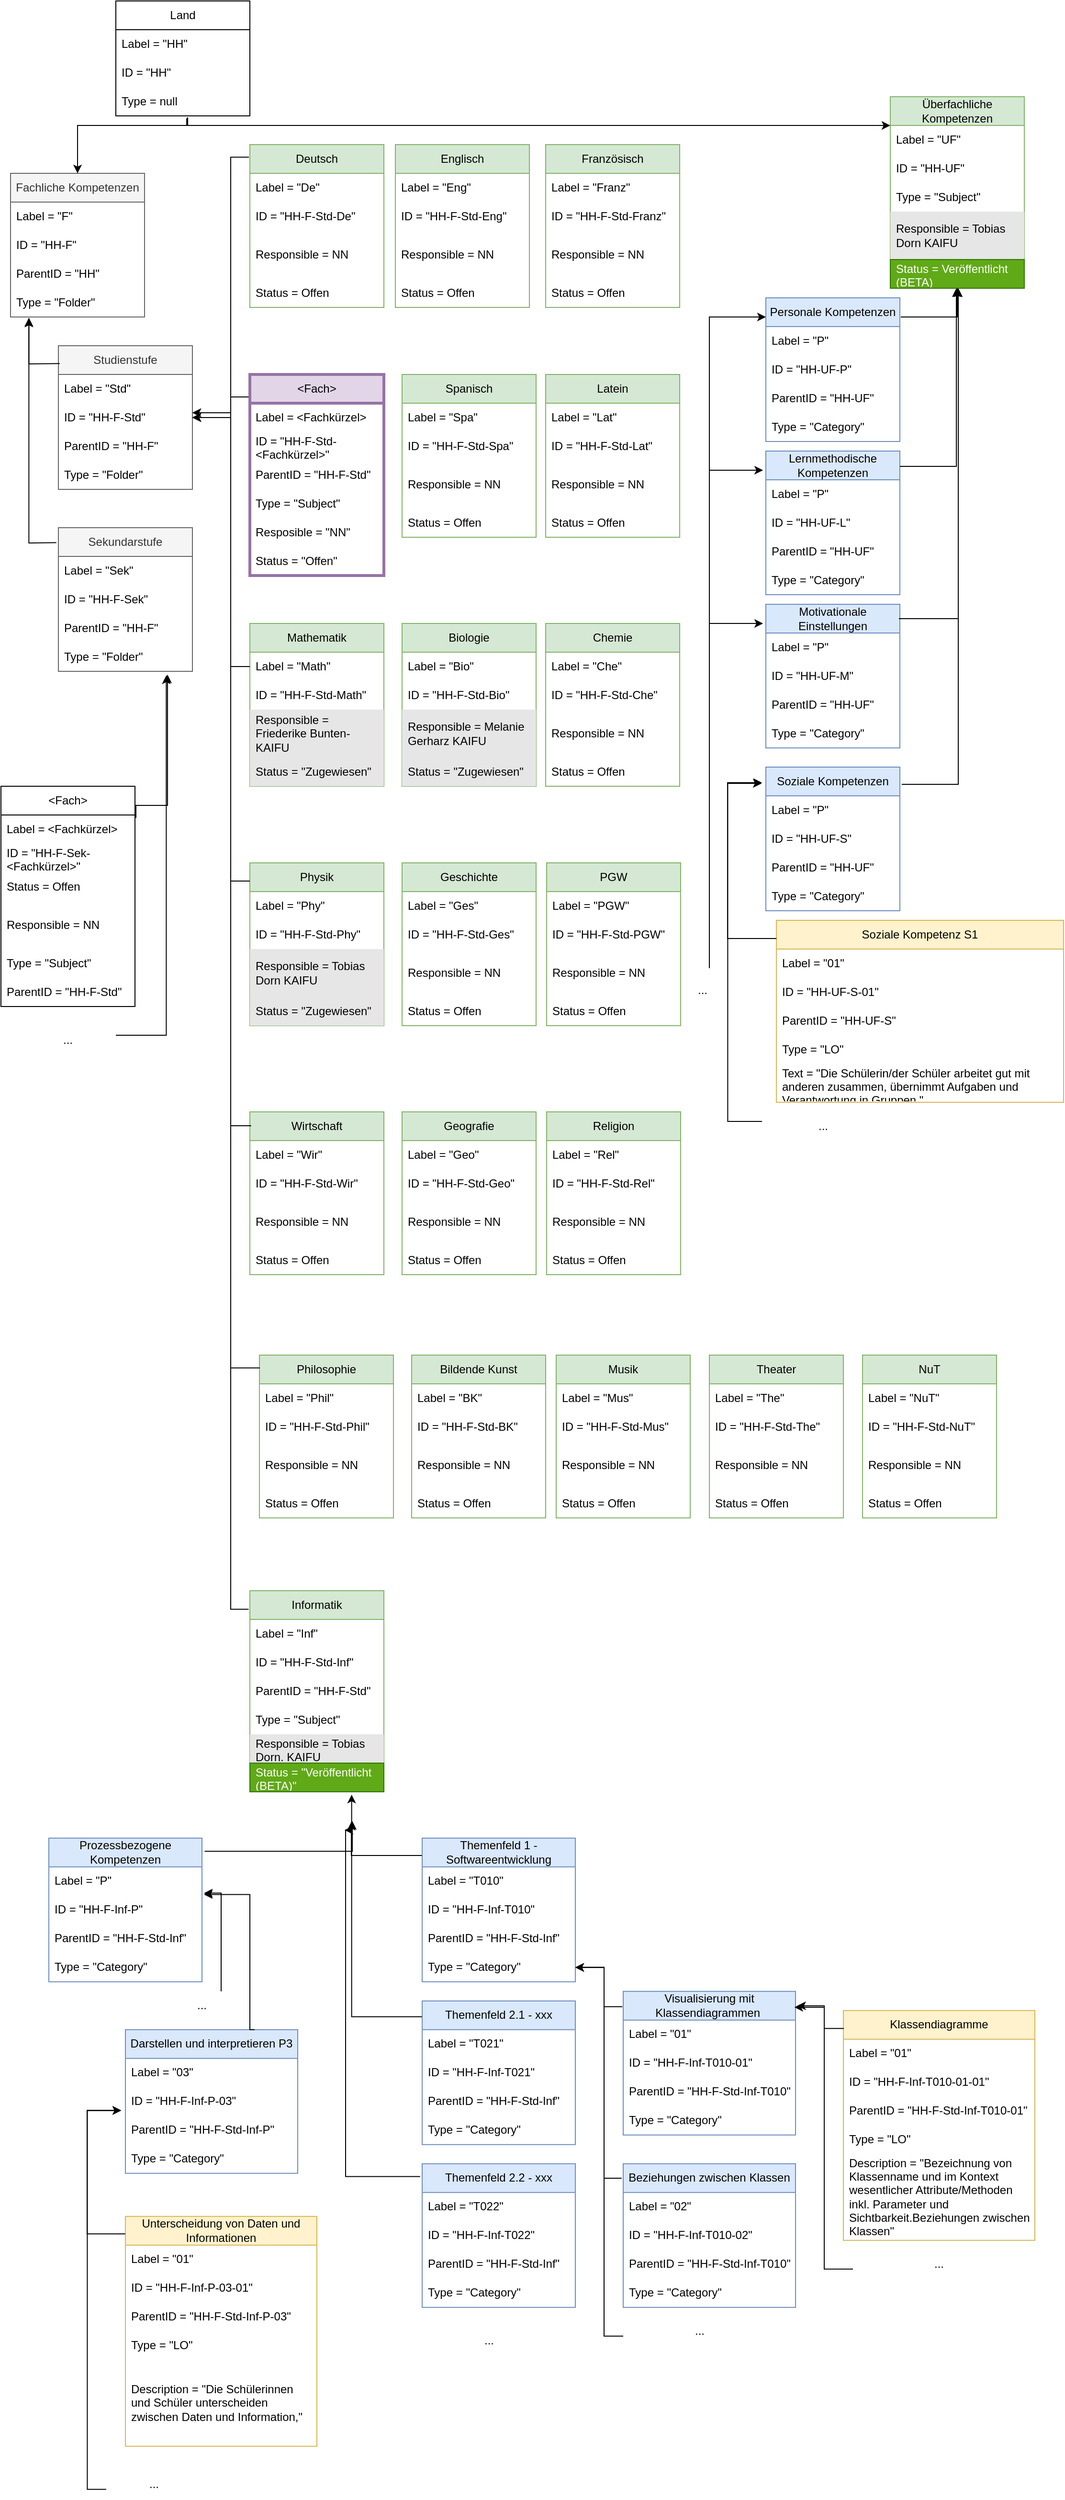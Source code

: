 <mxfile version="13.6.2" type="device"><diagram id="R2lEEEUBdFMjLlhIrx00" name="Page-1"><mxGraphModel dx="1363" dy="1003" grid="1" gridSize="10" guides="1" tooltips="1" connect="1" arrows="1" fold="1" page="1" pageScale="1" pageWidth="1169" pageHeight="1654" math="0" shadow="0" extFonts="Permanent Marker^https://fonts.googleapis.com/css?family=Permanent+Marker"><root><mxCell id="0"/><mxCell id="1" parent="0"/><mxCell id="-wmhV7_I5_4gsShTXuPr-5" value="Fachliche Kompetenzen" style="swimlane;fontStyle=0;childLayout=stackLayout;horizontal=1;startSize=30;horizontalStack=0;resizeParent=1;resizeParentMax=0;resizeLast=0;collapsible=1;marginBottom=0;whiteSpace=wrap;html=1;fillColor=#f5f5f5;fontColor=#333333;strokeColor=#666666;" parent="1" vertex="1"><mxGeometry x="50" y="190" width="140" height="150" as="geometry"/></mxCell><mxCell id="-wmhV7_I5_4gsShTXuPr-6" value="Label = &quot;F&quot;" style="text;strokeColor=none;fillColor=none;align=left;verticalAlign=middle;spacingLeft=4;spacingRight=4;overflow=hidden;points=[[0,0.5],[1,0.5]];portConstraint=eastwest;rotatable=0;whiteSpace=wrap;html=1;" parent="-wmhV7_I5_4gsShTXuPr-5" vertex="1"><mxGeometry y="30" width="140" height="30" as="geometry"/></mxCell><mxCell id="-wmhV7_I5_4gsShTXuPr-7" value="ID = &quot;HH-F&quot;" style="text;strokeColor=none;fillColor=none;align=left;verticalAlign=middle;spacingLeft=4;spacingRight=4;overflow=hidden;points=[[0,0.5],[1,0.5]];portConstraint=eastwest;rotatable=0;whiteSpace=wrap;html=1;" parent="-wmhV7_I5_4gsShTXuPr-5" vertex="1"><mxGeometry y="60" width="140" height="30" as="geometry"/></mxCell><mxCell id="-wmhV7_I5_4gsShTXuPr-72" value="ParentID = &quot;HH&quot;" style="text;strokeColor=none;fillColor=none;align=left;verticalAlign=middle;spacingLeft=4;spacingRight=4;overflow=hidden;points=[[0,0.5],[1,0.5]];portConstraint=eastwest;rotatable=0;whiteSpace=wrap;html=1;" parent="-wmhV7_I5_4gsShTXuPr-5" vertex="1"><mxGeometry y="90" width="140" height="30" as="geometry"/></mxCell><mxCell id="-wmhV7_I5_4gsShTXuPr-27" value="Type = &quot;Folder&quot;" style="text;strokeColor=none;fillColor=none;align=left;verticalAlign=middle;spacingLeft=4;spacingRight=4;overflow=hidden;points=[[0,0.5],[1,0.5]];portConstraint=eastwest;rotatable=0;whiteSpace=wrap;html=1;" parent="-wmhV7_I5_4gsShTXuPr-5" vertex="1"><mxGeometry y="120" width="140" height="30" as="geometry"/></mxCell><mxCell id="-wmhV7_I5_4gsShTXuPr-9" value="Land" style="swimlane;fontStyle=0;childLayout=stackLayout;horizontal=1;startSize=30;horizontalStack=0;resizeParent=1;resizeParentMax=0;resizeLast=0;collapsible=1;marginBottom=0;whiteSpace=wrap;html=1;" parent="1" vertex="1"><mxGeometry x="160" y="10" width="140" height="120" as="geometry"/></mxCell><mxCell id="-wmhV7_I5_4gsShTXuPr-10" value="Label = &quot;HH&quot;" style="text;strokeColor=none;fillColor=none;align=left;verticalAlign=middle;spacingLeft=4;spacingRight=4;overflow=hidden;points=[[0,0.5],[1,0.5]];portConstraint=eastwest;rotatable=0;whiteSpace=wrap;html=1;" parent="-wmhV7_I5_4gsShTXuPr-9" vertex="1"><mxGeometry y="30" width="140" height="30" as="geometry"/></mxCell><mxCell id="-wmhV7_I5_4gsShTXuPr-12" value="ID = &quot;HH&quot;" style="text;strokeColor=none;fillColor=none;align=left;verticalAlign=middle;spacingLeft=4;spacingRight=4;overflow=hidden;points=[[0,0.5],[1,0.5]];portConstraint=eastwest;rotatable=0;whiteSpace=wrap;html=1;" parent="-wmhV7_I5_4gsShTXuPr-9" vertex="1"><mxGeometry y="60" width="140" height="30" as="geometry"/></mxCell><mxCell id="-wmhV7_I5_4gsShTXuPr-24" value="Type = null" style="text;strokeColor=none;fillColor=none;align=left;verticalAlign=middle;spacingLeft=4;spacingRight=4;overflow=hidden;points=[[0,0.5],[1,0.5]];portConstraint=eastwest;rotatable=0;whiteSpace=wrap;html=1;" parent="-wmhV7_I5_4gsShTXuPr-9" vertex="1"><mxGeometry y="90" width="140" height="30" as="geometry"/></mxCell><mxCell id="-wmhV7_I5_4gsShTXuPr-18" value="Überfachliche Kompetenzen" style="swimlane;fontStyle=0;childLayout=stackLayout;horizontal=1;startSize=30;horizontalStack=0;resizeParent=1;resizeParentMax=0;resizeLast=0;collapsible=1;marginBottom=0;whiteSpace=wrap;html=1;fillColor=#d5e8d4;strokeColor=#82b366;" parent="1" vertex="1"><mxGeometry x="969" y="110" width="140" height="200" as="geometry"/></mxCell><mxCell id="-wmhV7_I5_4gsShTXuPr-19" value="Label = &quot;UF&quot;" style="text;strokeColor=none;fillColor=none;align=left;verticalAlign=middle;spacingLeft=4;spacingRight=4;overflow=hidden;points=[[0,0.5],[1,0.5]];portConstraint=eastwest;rotatable=0;whiteSpace=wrap;html=1;" parent="-wmhV7_I5_4gsShTXuPr-18" vertex="1"><mxGeometry y="30" width="140" height="30" as="geometry"/></mxCell><mxCell id="-wmhV7_I5_4gsShTXuPr-20" value="ID = &quot;HH-UF&quot;" style="text;strokeColor=none;fillColor=none;align=left;verticalAlign=middle;spacingLeft=4;spacingRight=4;overflow=hidden;points=[[0,0.5],[1,0.5]];portConstraint=eastwest;rotatable=0;whiteSpace=wrap;html=1;" parent="-wmhV7_I5_4gsShTXuPr-18" vertex="1"><mxGeometry y="60" width="140" height="30" as="geometry"/></mxCell><mxCell id="-wmhV7_I5_4gsShTXuPr-28" value="Type = &quot;Subject&quot;" style="text;strokeColor=none;fillColor=none;align=left;verticalAlign=middle;spacingLeft=4;spacingRight=4;overflow=hidden;points=[[0,0.5],[1,0.5]];portConstraint=eastwest;rotatable=0;whiteSpace=wrap;html=1;" parent="-wmhV7_I5_4gsShTXuPr-18" vertex="1"><mxGeometry y="90" width="140" height="30" as="geometry"/></mxCell><mxCell id="-wmhV7_I5_4gsShTXuPr-353" value="Responsible = Tobias Dorn KAIFU" style="text;strokeColor=none;fillColor=#E6E6E6;align=left;verticalAlign=middle;spacingLeft=4;spacingRight=4;overflow=hidden;points=[[0,0.5],[1,0.5]];portConstraint=eastwest;rotatable=0;whiteSpace=wrap;html=1;" parent="-wmhV7_I5_4gsShTXuPr-18" vertex="1"><mxGeometry y="120" width="140" height="50" as="geometry"/></mxCell><mxCell id="-wmhV7_I5_4gsShTXuPr-354" value="Status = Veröffentlicht (BETA)" style="text;strokeColor=#2D7600;fillColor=#60a917;align=left;verticalAlign=middle;spacingLeft=4;spacingRight=4;overflow=hidden;points=[[0,0.5],[1,0.5]];portConstraint=eastwest;rotatable=0;whiteSpace=wrap;html=1;fontColor=#ffffff;" parent="-wmhV7_I5_4gsShTXuPr-18" vertex="1"><mxGeometry y="170" width="140" height="30" as="geometry"/></mxCell><mxCell id="-wmhV7_I5_4gsShTXuPr-22" value="" style="edgeStyle=elbowEdgeStyle;elbow=vertical;endArrow=classic;html=1;rounded=0;exitX=0.529;exitY=1.083;exitDx=0;exitDy=0;exitPerimeter=0;entryX=0.5;entryY=0;entryDx=0;entryDy=0;" parent="1" source="-wmhV7_I5_4gsShTXuPr-24" target="-wmhV7_I5_4gsShTXuPr-5" edge="1"><mxGeometry width="50" height="50" relative="1" as="geometry"><mxPoint x="370" y="310" as="sourcePoint"/><mxPoint x="420" y="260" as="targetPoint"/><Array as="points"><mxPoint x="180" y="140"/></Array></mxGeometry></mxCell><mxCell id="-wmhV7_I5_4gsShTXuPr-23" value="" style="edgeStyle=elbowEdgeStyle;elbow=vertical;endArrow=classic;html=1;rounded=0;exitX=0.536;exitY=1.05;exitDx=0;exitDy=0;exitPerimeter=0;" parent="1" source="-wmhV7_I5_4gsShTXuPr-24" target="-wmhV7_I5_4gsShTXuPr-18" edge="1"><mxGeometry width="50" height="50" relative="1" as="geometry"><mxPoint x="228" y="180" as="sourcePoint"/><mxPoint x="130" y="200" as="targetPoint"/><Array as="points"><mxPoint x="640" y="140"/></Array></mxGeometry></mxCell><mxCell id="-wmhV7_I5_4gsShTXuPr-29" value="Personale Kompetenzen" style="swimlane;fontStyle=0;childLayout=stackLayout;horizontal=1;startSize=30;horizontalStack=0;resizeParent=1;resizeParentMax=0;resizeLast=0;collapsible=1;marginBottom=0;whiteSpace=wrap;html=1;fillColor=#dae8fc;strokeColor=#6c8ebf;" parent="1" vertex="1"><mxGeometry x="839" y="320" width="140" height="150" as="geometry"/></mxCell><mxCell id="-wmhV7_I5_4gsShTXuPr-30" value="Label = &quot;P&quot;" style="text;strokeColor=none;fillColor=none;align=left;verticalAlign=middle;spacingLeft=4;spacingRight=4;overflow=hidden;points=[[0,0.5],[1,0.5]];portConstraint=eastwest;rotatable=0;whiteSpace=wrap;html=1;" parent="-wmhV7_I5_4gsShTXuPr-29" vertex="1"><mxGeometry y="30" width="140" height="30" as="geometry"/></mxCell><mxCell id="-wmhV7_I5_4gsShTXuPr-31" value="ID = &quot;HH-UF-P&quot;" style="text;strokeColor=none;fillColor=none;align=left;verticalAlign=middle;spacingLeft=4;spacingRight=4;overflow=hidden;points=[[0,0.5],[1,0.5]];portConstraint=eastwest;rotatable=0;whiteSpace=wrap;html=1;" parent="-wmhV7_I5_4gsShTXuPr-29" vertex="1"><mxGeometry y="60" width="140" height="30" as="geometry"/></mxCell><mxCell id="-wmhV7_I5_4gsShTXuPr-64" value="ParentID = &quot;HH-UF&quot;" style="text;strokeColor=none;fillColor=none;align=left;verticalAlign=middle;spacingLeft=4;spacingRight=4;overflow=hidden;points=[[0,0.5],[1,0.5]];portConstraint=eastwest;rotatable=0;whiteSpace=wrap;html=1;" parent="-wmhV7_I5_4gsShTXuPr-29" vertex="1"><mxGeometry y="90" width="140" height="30" as="geometry"/></mxCell><mxCell id="-wmhV7_I5_4gsShTXuPr-32" value="Type = &quot;Category&quot;" style="text;strokeColor=none;fillColor=none;align=left;verticalAlign=middle;spacingLeft=4;spacingRight=4;overflow=hidden;points=[[0,0.5],[1,0.5]];portConstraint=eastwest;rotatable=0;whiteSpace=wrap;html=1;" parent="-wmhV7_I5_4gsShTXuPr-29" vertex="1"><mxGeometry y="120" width="140" height="30" as="geometry"/></mxCell><mxCell id="-wmhV7_I5_4gsShTXuPr-33" value="Lernmethodische Kompetenzen" style="swimlane;fontStyle=0;childLayout=stackLayout;horizontal=1;startSize=30;horizontalStack=0;resizeParent=1;resizeParentMax=0;resizeLast=0;collapsible=1;marginBottom=0;whiteSpace=wrap;html=1;fillColor=#dae8fc;strokeColor=#6c8ebf;" parent="1" vertex="1"><mxGeometry x="839" y="480" width="140" height="150" as="geometry"/></mxCell><mxCell id="-wmhV7_I5_4gsShTXuPr-34" value="Label = &quot;P&quot;" style="text;strokeColor=none;fillColor=none;align=left;verticalAlign=middle;spacingLeft=4;spacingRight=4;overflow=hidden;points=[[0,0.5],[1,0.5]];portConstraint=eastwest;rotatable=0;whiteSpace=wrap;html=1;" parent="-wmhV7_I5_4gsShTXuPr-33" vertex="1"><mxGeometry y="30" width="140" height="30" as="geometry"/></mxCell><mxCell id="-wmhV7_I5_4gsShTXuPr-35" value="ID = &quot;HH-UF-L&quot;" style="text;strokeColor=none;fillColor=none;align=left;verticalAlign=middle;spacingLeft=4;spacingRight=4;overflow=hidden;points=[[0,0.5],[1,0.5]];portConstraint=eastwest;rotatable=0;whiteSpace=wrap;html=1;" parent="-wmhV7_I5_4gsShTXuPr-33" vertex="1"><mxGeometry y="60" width="140" height="30" as="geometry"/></mxCell><mxCell id="-wmhV7_I5_4gsShTXuPr-65" value="ParentID = &quot;HH-UF&quot;" style="text;strokeColor=none;fillColor=none;align=left;verticalAlign=middle;spacingLeft=4;spacingRight=4;overflow=hidden;points=[[0,0.5],[1,0.5]];portConstraint=eastwest;rotatable=0;whiteSpace=wrap;html=1;" parent="-wmhV7_I5_4gsShTXuPr-33" vertex="1"><mxGeometry y="90" width="140" height="30" as="geometry"/></mxCell><mxCell id="-wmhV7_I5_4gsShTXuPr-36" value="Type = &quot;Category&quot;" style="text;strokeColor=none;fillColor=none;align=left;verticalAlign=middle;spacingLeft=4;spacingRight=4;overflow=hidden;points=[[0,0.5],[1,0.5]];portConstraint=eastwest;rotatable=0;whiteSpace=wrap;html=1;" parent="-wmhV7_I5_4gsShTXuPr-33" vertex="1"><mxGeometry y="120" width="140" height="30" as="geometry"/></mxCell><mxCell id="-wmhV7_I5_4gsShTXuPr-37" value="Motivationale Einstellungen" style="swimlane;fontStyle=0;childLayout=stackLayout;horizontal=1;startSize=30;horizontalStack=0;resizeParent=1;resizeParentMax=0;resizeLast=0;collapsible=1;marginBottom=0;whiteSpace=wrap;html=1;fillColor=#dae8fc;strokeColor=#6c8ebf;" parent="1" vertex="1"><mxGeometry x="839" y="640" width="140" height="150" as="geometry"/></mxCell><mxCell id="-wmhV7_I5_4gsShTXuPr-38" value="Label = &quot;P&quot;" style="text;strokeColor=none;fillColor=none;align=left;verticalAlign=middle;spacingLeft=4;spacingRight=4;overflow=hidden;points=[[0,0.5],[1,0.5]];portConstraint=eastwest;rotatable=0;whiteSpace=wrap;html=1;" parent="-wmhV7_I5_4gsShTXuPr-37" vertex="1"><mxGeometry y="30" width="140" height="30" as="geometry"/></mxCell><mxCell id="-wmhV7_I5_4gsShTXuPr-39" value="ID = &quot;HH-UF-M&quot;" style="text;strokeColor=none;fillColor=none;align=left;verticalAlign=middle;spacingLeft=4;spacingRight=4;overflow=hidden;points=[[0,0.5],[1,0.5]];portConstraint=eastwest;rotatable=0;whiteSpace=wrap;html=1;" parent="-wmhV7_I5_4gsShTXuPr-37" vertex="1"><mxGeometry y="60" width="140" height="30" as="geometry"/></mxCell><mxCell id="-wmhV7_I5_4gsShTXuPr-70" value="ParentID = &quot;HH-UF&quot;" style="text;strokeColor=none;fillColor=none;align=left;verticalAlign=middle;spacingLeft=4;spacingRight=4;overflow=hidden;points=[[0,0.5],[1,0.5]];portConstraint=eastwest;rotatable=0;whiteSpace=wrap;html=1;" parent="-wmhV7_I5_4gsShTXuPr-37" vertex="1"><mxGeometry y="90" width="140" height="30" as="geometry"/></mxCell><mxCell id="-wmhV7_I5_4gsShTXuPr-40" value="Type = &quot;Category&quot;" style="text;strokeColor=none;fillColor=none;align=left;verticalAlign=middle;spacingLeft=4;spacingRight=4;overflow=hidden;points=[[0,0.5],[1,0.5]];portConstraint=eastwest;rotatable=0;whiteSpace=wrap;html=1;" parent="-wmhV7_I5_4gsShTXuPr-37" vertex="1"><mxGeometry y="120" width="140" height="30" as="geometry"/></mxCell><mxCell id="-wmhV7_I5_4gsShTXuPr-41" value="Soziale Kompetenzen" style="swimlane;fontStyle=0;childLayout=stackLayout;horizontal=1;startSize=30;horizontalStack=0;resizeParent=1;resizeParentMax=0;resizeLast=0;collapsible=1;marginBottom=0;whiteSpace=wrap;html=1;fillColor=#dae8fc;strokeColor=#6c8ebf;" parent="1" vertex="1"><mxGeometry x="839" y="810" width="140" height="150" as="geometry"/></mxCell><mxCell id="-wmhV7_I5_4gsShTXuPr-42" value="Label = &quot;P&quot;" style="text;strokeColor=none;fillColor=none;align=left;verticalAlign=middle;spacingLeft=4;spacingRight=4;overflow=hidden;points=[[0,0.5],[1,0.5]];portConstraint=eastwest;rotatable=0;whiteSpace=wrap;html=1;" parent="-wmhV7_I5_4gsShTXuPr-41" vertex="1"><mxGeometry y="30" width="140" height="30" as="geometry"/></mxCell><mxCell id="-wmhV7_I5_4gsShTXuPr-43" value="ID = &quot;HH-UF-S&quot;" style="text;strokeColor=none;fillColor=none;align=left;verticalAlign=middle;spacingLeft=4;spacingRight=4;overflow=hidden;points=[[0,0.5],[1,0.5]];portConstraint=eastwest;rotatable=0;whiteSpace=wrap;html=1;" parent="-wmhV7_I5_4gsShTXuPr-41" vertex="1"><mxGeometry y="60" width="140" height="30" as="geometry"/></mxCell><mxCell id="-wmhV7_I5_4gsShTXuPr-71" value="ParentID = &quot;HH-UF&quot;" style="text;strokeColor=none;fillColor=none;align=left;verticalAlign=middle;spacingLeft=4;spacingRight=4;overflow=hidden;points=[[0,0.5],[1,0.5]];portConstraint=eastwest;rotatable=0;whiteSpace=wrap;html=1;" parent="-wmhV7_I5_4gsShTXuPr-41" vertex="1"><mxGeometry y="90" width="140" height="30" as="geometry"/></mxCell><mxCell id="-wmhV7_I5_4gsShTXuPr-44" value="Type = &quot;Category&quot;" style="text;strokeColor=none;fillColor=none;align=left;verticalAlign=middle;spacingLeft=4;spacingRight=4;overflow=hidden;points=[[0,0.5],[1,0.5]];portConstraint=eastwest;rotatable=0;whiteSpace=wrap;html=1;" parent="-wmhV7_I5_4gsShTXuPr-41" vertex="1"><mxGeometry y="120" width="140" height="30" as="geometry"/></mxCell><mxCell id="-wmhV7_I5_4gsShTXuPr-45" value="" style="edgeStyle=elbowEdgeStyle;elbow=vertical;endArrow=none;html=1;rounded=0;entryX=1.007;entryY=0.133;entryDx=0;entryDy=0;entryPerimeter=0;startArrow=classic;startFill=1;endFill=0;" parent="1" target="-wmhV7_I5_4gsShTXuPr-29" edge="1"><mxGeometry width="50" height="50" relative="1" as="geometry"><mxPoint x="1039" y="310" as="sourcePoint"/><mxPoint x="999" y="200" as="targetPoint"/><Array as="points"><mxPoint x="1009" y="340"/></Array></mxGeometry></mxCell><mxCell id="-wmhV7_I5_4gsShTXuPr-46" value="" style="edgeStyle=elbowEdgeStyle;elbow=vertical;endArrow=none;html=1;rounded=0;entryX=1.007;entryY=0.133;entryDx=0;entryDy=0;entryPerimeter=0;startArrow=classic;startFill=1;endFill=0;" parent="1" edge="1"><mxGeometry width="50" height="50" relative="1" as="geometry"><mxPoint x="1038" y="310" as="sourcePoint"/><mxPoint x="979" y="495.96" as="targetPoint"/><Array as="points"><mxPoint x="1048.02" y="496"/></Array></mxGeometry></mxCell><mxCell id="-wmhV7_I5_4gsShTXuPr-47" value="" style="edgeStyle=elbowEdgeStyle;elbow=vertical;endArrow=none;html=1;rounded=0;entryX=0.993;entryY=0.103;entryDx=0;entryDy=0;entryPerimeter=0;startArrow=classic;startFill=1;endFill=0;" parent="1" target="-wmhV7_I5_4gsShTXuPr-37" edge="1"><mxGeometry width="50" height="50" relative="1" as="geometry"><mxPoint x="1040" y="310" as="sourcePoint"/><mxPoint x="979" y="635.96" as="targetPoint"/><Array as="points"><mxPoint x="1009" y="655"/></Array></mxGeometry></mxCell><mxCell id="-wmhV7_I5_4gsShTXuPr-48" value="" style="edgeStyle=elbowEdgeStyle;elbow=vertical;endArrow=none;html=1;rounded=0;entryX=1.014;entryY=0.117;entryDx=0;entryDy=0;entryPerimeter=0;startArrow=classic;startFill=1;endFill=0;" parent="1" target="-wmhV7_I5_4gsShTXuPr-41" edge="1"><mxGeometry width="50" height="50" relative="1" as="geometry"><mxPoint x="1040" y="310" as="sourcePoint"/><mxPoint x="979" y="775.96" as="targetPoint"/><Array as="points"><mxPoint x="1009" y="828"/></Array></mxGeometry></mxCell><mxCell id="-wmhV7_I5_4gsShTXuPr-49" value="Soziale Kompetenz S1" style="swimlane;fontStyle=0;childLayout=stackLayout;horizontal=1;startSize=30;horizontalStack=0;resizeParent=1;resizeParentMax=0;resizeLast=0;collapsible=1;marginBottom=0;whiteSpace=wrap;html=1;fillColor=#fff2cc;strokeColor=#d6b656;" parent="1" vertex="1"><mxGeometry x="850" y="970" width="300" height="190" as="geometry"/></mxCell><mxCell id="-wmhV7_I5_4gsShTXuPr-50" value="Label = &quot;01&quot;" style="text;strokeColor=none;fillColor=none;align=left;verticalAlign=middle;spacingLeft=4;spacingRight=4;overflow=hidden;points=[[0,0.5],[1,0.5]];portConstraint=eastwest;rotatable=0;whiteSpace=wrap;html=1;" parent="-wmhV7_I5_4gsShTXuPr-49" vertex="1"><mxGeometry y="30" width="300" height="30" as="geometry"/></mxCell><mxCell id="-wmhV7_I5_4gsShTXuPr-51" value="ID = &quot;HH-UF-S-01&quot;" style="text;strokeColor=none;fillColor=none;align=left;verticalAlign=middle;spacingLeft=4;spacingRight=4;overflow=hidden;points=[[0,0.5],[1,0.5]];portConstraint=eastwest;rotatable=0;whiteSpace=wrap;html=1;" parent="-wmhV7_I5_4gsShTXuPr-49" vertex="1"><mxGeometry y="60" width="300" height="30" as="geometry"/></mxCell><mxCell id="-wmhV7_I5_4gsShTXuPr-54" value="ParentID = &quot;HH-UF-S&quot;" style="text;strokeColor=none;fillColor=none;align=left;verticalAlign=middle;spacingLeft=4;spacingRight=4;overflow=hidden;points=[[0,0.5],[1,0.5]];portConstraint=eastwest;rotatable=0;whiteSpace=wrap;html=1;" parent="-wmhV7_I5_4gsShTXuPr-49" vertex="1"><mxGeometry y="90" width="300" height="30" as="geometry"/></mxCell><mxCell id="-wmhV7_I5_4gsShTXuPr-52" value="Type = &quot;LO&quot;" style="text;strokeColor=none;fillColor=none;align=left;verticalAlign=middle;spacingLeft=4;spacingRight=4;overflow=hidden;points=[[0,0.5],[1,0.5]];portConstraint=eastwest;rotatable=0;whiteSpace=wrap;html=1;" parent="-wmhV7_I5_4gsShTXuPr-49" vertex="1"><mxGeometry y="120" width="300" height="30" as="geometry"/></mxCell><mxCell id="-wmhV7_I5_4gsShTXuPr-53" value="Text = &quot;Die Schülerin/der Schüler arbeitet gut mit anderen zusammen, übernimmt Aufgaben und Verantwortung in Gruppen.&quot;" style="text;strokeColor=none;fillColor=none;align=left;verticalAlign=middle;spacingLeft=4;spacingRight=4;overflow=hidden;points=[[0,0.5],[1,0.5]];portConstraint=eastwest;rotatable=0;whiteSpace=wrap;html=1;" parent="-wmhV7_I5_4gsShTXuPr-49" vertex="1"><mxGeometry y="150" width="300" height="40" as="geometry"/></mxCell><mxCell id="-wmhV7_I5_4gsShTXuPr-55" value="" style="edgeStyle=elbowEdgeStyle;elbow=vertical;endArrow=classic;html=1;rounded=0;entryX=-0.029;entryY=0.108;entryDx=0;entryDy=0;entryPerimeter=0;exitX=0;exitY=0.1;exitDx=0;exitDy=0;exitPerimeter=0;" parent="1" source="-wmhV7_I5_4gsShTXuPr-49" target="-wmhV7_I5_4gsShTXuPr-41" edge="1"><mxGeometry width="50" height="50" relative="1" as="geometry"><mxPoint x="719" y="750" as="sourcePoint"/><mxPoint x="989" y="785.96" as="targetPoint"/><Array as="points"><mxPoint x="799" y="840"/></Array></mxGeometry></mxCell><mxCell id="-wmhV7_I5_4gsShTXuPr-56" value="" style="edgeStyle=elbowEdgeStyle;elbow=vertical;endArrow=classic;html=1;rounded=0;entryX=-0.021;entryY=0.133;entryDx=0;entryDy=0;entryPerimeter=0;" parent="1" target="-wmhV7_I5_4gsShTXuPr-37" edge="1"><mxGeometry width="50" height="50" relative="1" as="geometry"><mxPoint x="780" y="1020" as="sourcePoint"/><mxPoint x="844.94" y="782.96" as="targetPoint"/><Array as="points"><mxPoint x="799" y="660"/></Array></mxGeometry></mxCell><mxCell id="-wmhV7_I5_4gsShTXuPr-57" value="" style="edgeStyle=elbowEdgeStyle;elbow=vertical;endArrow=classic;html=1;rounded=0;entryX=-0.021;entryY=0.133;entryDx=0;entryDy=0;entryPerimeter=0;" parent="1" edge="1"><mxGeometry width="50" height="50" relative="1" as="geometry"><mxPoint x="780" y="814" as="sourcePoint"/><mxPoint x="836.06" y="500" as="targetPoint"/><Array as="points"><mxPoint x="789" y="500.04"/></Array></mxGeometry></mxCell><mxCell id="-wmhV7_I5_4gsShTXuPr-58" value="" style="edgeStyle=elbowEdgeStyle;elbow=vertical;endArrow=classic;html=1;rounded=0;entryX=0;entryY=0.133;entryDx=0;entryDy=0;entryPerimeter=0;" parent="1" target="-wmhV7_I5_4gsShTXuPr-29" edge="1"><mxGeometry width="50" height="50" relative="1" as="geometry"><mxPoint x="780" y="680" as="sourcePoint"/><mxPoint x="836.06" y="360" as="targetPoint"/><Array as="points"><mxPoint x="789" y="340"/></Array></mxGeometry></mxCell><mxCell id="-wmhV7_I5_4gsShTXuPr-73" value="Studienstufe" style="swimlane;fontStyle=0;childLayout=stackLayout;horizontal=1;startSize=30;horizontalStack=0;resizeParent=1;resizeParentMax=0;resizeLast=0;collapsible=1;marginBottom=0;whiteSpace=wrap;html=1;fillColor=#f5f5f5;fontColor=#333333;strokeColor=#666666;" parent="1" vertex="1"><mxGeometry x="100" y="370" width="140" height="150" as="geometry"/></mxCell><mxCell id="-wmhV7_I5_4gsShTXuPr-74" value="Label = &quot;Std&quot;" style="text;strokeColor=none;fillColor=none;align=left;verticalAlign=middle;spacingLeft=4;spacingRight=4;overflow=hidden;points=[[0,0.5],[1,0.5]];portConstraint=eastwest;rotatable=0;whiteSpace=wrap;html=1;" parent="-wmhV7_I5_4gsShTXuPr-73" vertex="1"><mxGeometry y="30" width="140" height="30" as="geometry"/></mxCell><mxCell id="-wmhV7_I5_4gsShTXuPr-75" value="ID = &quot;HH-F-Std&quot;" style="text;strokeColor=none;fillColor=none;align=left;verticalAlign=middle;spacingLeft=4;spacingRight=4;overflow=hidden;points=[[0,0.5],[1,0.5]];portConstraint=eastwest;rotatable=0;whiteSpace=wrap;html=1;" parent="-wmhV7_I5_4gsShTXuPr-73" vertex="1"><mxGeometry y="60" width="140" height="30" as="geometry"/></mxCell><mxCell id="-wmhV7_I5_4gsShTXuPr-76" value="ParentID = &quot;HH-F&quot;" style="text;strokeColor=none;fillColor=none;align=left;verticalAlign=middle;spacingLeft=4;spacingRight=4;overflow=hidden;points=[[0,0.5],[1,0.5]];portConstraint=eastwest;rotatable=0;whiteSpace=wrap;html=1;" parent="-wmhV7_I5_4gsShTXuPr-73" vertex="1"><mxGeometry y="90" width="140" height="30" as="geometry"/></mxCell><mxCell id="-wmhV7_I5_4gsShTXuPr-77" value="Type = &quot;Folder&quot;" style="text;strokeColor=none;fillColor=none;align=left;verticalAlign=middle;spacingLeft=4;spacingRight=4;overflow=hidden;points=[[0,0.5],[1,0.5]];portConstraint=eastwest;rotatable=0;whiteSpace=wrap;html=1;" parent="-wmhV7_I5_4gsShTXuPr-73" vertex="1"><mxGeometry y="120" width="140" height="30" as="geometry"/></mxCell><mxCell id="-wmhV7_I5_4gsShTXuPr-78" value="Sekundarstufe" style="swimlane;fontStyle=0;childLayout=stackLayout;horizontal=1;startSize=30;horizontalStack=0;resizeParent=1;resizeParentMax=0;resizeLast=0;collapsible=1;marginBottom=0;whiteSpace=wrap;html=1;fillColor=#f5f5f5;fontColor=#333333;strokeColor=#666666;" parent="1" vertex="1"><mxGeometry x="100" y="560" width="140" height="150" as="geometry"/></mxCell><mxCell id="-wmhV7_I5_4gsShTXuPr-79" value="Label = &quot;Sek&quot;" style="text;strokeColor=none;fillColor=none;align=left;verticalAlign=middle;spacingLeft=4;spacingRight=4;overflow=hidden;points=[[0,0.5],[1,0.5]];portConstraint=eastwest;rotatable=0;whiteSpace=wrap;html=1;" parent="-wmhV7_I5_4gsShTXuPr-78" vertex="1"><mxGeometry y="30" width="140" height="30" as="geometry"/></mxCell><mxCell id="-wmhV7_I5_4gsShTXuPr-80" value="ID = &quot;HH-F-Sek&quot;" style="text;strokeColor=none;fillColor=none;align=left;verticalAlign=middle;spacingLeft=4;spacingRight=4;overflow=hidden;points=[[0,0.5],[1,0.5]];portConstraint=eastwest;rotatable=0;whiteSpace=wrap;html=1;" parent="-wmhV7_I5_4gsShTXuPr-78" vertex="1"><mxGeometry y="60" width="140" height="30" as="geometry"/></mxCell><mxCell id="-wmhV7_I5_4gsShTXuPr-81" value="ParentID = &quot;HH-F&quot;" style="text;strokeColor=none;fillColor=none;align=left;verticalAlign=middle;spacingLeft=4;spacingRight=4;overflow=hidden;points=[[0,0.5],[1,0.5]];portConstraint=eastwest;rotatable=0;whiteSpace=wrap;html=1;" parent="-wmhV7_I5_4gsShTXuPr-78" vertex="1"><mxGeometry y="90" width="140" height="30" as="geometry"/></mxCell><mxCell id="-wmhV7_I5_4gsShTXuPr-82" value="Type = &quot;Folder&quot;" style="text;strokeColor=none;fillColor=none;align=left;verticalAlign=middle;spacingLeft=4;spacingRight=4;overflow=hidden;points=[[0,0.5],[1,0.5]];portConstraint=eastwest;rotatable=0;whiteSpace=wrap;html=1;" parent="-wmhV7_I5_4gsShTXuPr-78" vertex="1"><mxGeometry y="120" width="140" height="30" as="geometry"/></mxCell><mxCell id="-wmhV7_I5_4gsShTXuPr-83" value="" style="edgeStyle=elbowEdgeStyle;elbow=vertical;endArrow=classic;html=1;rounded=0;entryX=0.137;entryY=1.026;entryDx=0;entryDy=0;entryPerimeter=0;exitX=0.01;exitY=0.124;exitDx=0;exitDy=0;exitPerimeter=0;" parent="1" source="-wmhV7_I5_4gsShTXuPr-73" target="-wmhV7_I5_4gsShTXuPr-27" edge="1"><mxGeometry width="50" height="50" relative="1" as="geometry"><mxPoint x="70" y="410" as="sourcePoint"/><mxPoint x="420" y="310.0" as="targetPoint"/><Array as="points"><mxPoint x="80" y="389"/><mxPoint x="46" y="400"/></Array></mxGeometry></mxCell><mxCell id="-wmhV7_I5_4gsShTXuPr-84" value="" style="edgeStyle=elbowEdgeStyle;elbow=vertical;endArrow=classic;html=1;rounded=0;entryX=0.137;entryY=1.055;entryDx=0;entryDy=0;entryPerimeter=0;exitX=-0.015;exitY=0.104;exitDx=0;exitDy=0;exitPerimeter=0;" parent="1" source="-wmhV7_I5_4gsShTXuPr-78" target="-wmhV7_I5_4gsShTXuPr-27" edge="1"><mxGeometry width="50" height="50" relative="1" as="geometry"><mxPoint x="91.4" y="398.6" as="sourcePoint"/><mxPoint x="55.66" y="215.15" as="targetPoint"/><Array as="points"><mxPoint x="80" y="576"/></Array></mxGeometry></mxCell><mxCell id="-wmhV7_I5_4gsShTXuPr-85" value="Mathematik" style="swimlane;fontStyle=0;childLayout=stackLayout;horizontal=1;startSize=30;horizontalStack=0;resizeParent=1;resizeParentMax=0;resizeLast=0;collapsible=1;marginBottom=0;whiteSpace=wrap;html=1;fillColor=#d5e8d4;strokeColor=#82b366;" parent="1" vertex="1"><mxGeometry x="300" y="660" width="140" height="170" as="geometry"/></mxCell><mxCell id="-wmhV7_I5_4gsShTXuPr-86" value="Label = &quot;Math&quot;" style="text;strokeColor=none;fillColor=none;align=left;verticalAlign=middle;spacingLeft=4;spacingRight=4;overflow=hidden;points=[[0,0.5],[1,0.5]];portConstraint=eastwest;rotatable=0;whiteSpace=wrap;html=1;" parent="-wmhV7_I5_4gsShTXuPr-85" vertex="1"><mxGeometry y="30" width="140" height="30" as="geometry"/></mxCell><mxCell id="-wmhV7_I5_4gsShTXuPr-87" value="ID = &quot;HH-F-Std-Math&quot;" style="text;strokeColor=none;fillColor=none;align=left;verticalAlign=middle;spacingLeft=4;spacingRight=4;overflow=hidden;points=[[0,0.5],[1,0.5]];portConstraint=eastwest;rotatable=0;whiteSpace=wrap;html=1;" parent="-wmhV7_I5_4gsShTXuPr-85" vertex="1"><mxGeometry y="60" width="140" height="30" as="geometry"/></mxCell><mxCell id="-wmhV7_I5_4gsShTXuPr-180" value="Responsible = Friederike Bunten-KAIFU" style="text;strokeColor=none;fillColor=#E6E6E6;align=left;verticalAlign=middle;spacingLeft=4;spacingRight=4;overflow=hidden;points=[[0,0.5],[1,0.5]];portConstraint=eastwest;rotatable=0;whiteSpace=wrap;html=1;" parent="-wmhV7_I5_4gsShTXuPr-85" vertex="1"><mxGeometry y="90" width="140" height="50" as="geometry"/></mxCell><mxCell id="-wmhV7_I5_4gsShTXuPr-181" value="Status = &quot;Zugewiesen&quot;" style="text;strokeColor=none;fillColor=#E6E6E6;align=left;verticalAlign=middle;spacingLeft=4;spacingRight=4;overflow=hidden;points=[[0,0.5],[1,0.5]];portConstraint=eastwest;rotatable=0;whiteSpace=wrap;html=1;" parent="-wmhV7_I5_4gsShTXuPr-85" vertex="1"><mxGeometry y="140" width="140" height="30" as="geometry"/></mxCell><mxCell id="-wmhV7_I5_4gsShTXuPr-90" value="&amp;lt;Fach&amp;gt;" style="swimlane;fontStyle=0;childLayout=stackLayout;horizontal=1;startSize=30;horizontalStack=0;resizeParent=1;resizeParentMax=0;resizeLast=0;collapsible=1;marginBottom=0;whiteSpace=wrap;html=1;fillColor=#e1d5e7;strokeColor=#9673a6;strokeWidth=3;" parent="1" vertex="1"><mxGeometry x="300" y="400" width="140" height="210" as="geometry"/></mxCell><mxCell id="-wmhV7_I5_4gsShTXuPr-91" value="Label = &amp;lt;Fachkürzel&amp;gt;" style="text;strokeColor=none;fillColor=none;align=left;verticalAlign=middle;spacingLeft=4;spacingRight=4;overflow=hidden;points=[[0,0.5],[1,0.5]];portConstraint=eastwest;rotatable=0;whiteSpace=wrap;html=1;" parent="-wmhV7_I5_4gsShTXuPr-90" vertex="1"><mxGeometry y="30" width="140" height="30" as="geometry"/></mxCell><mxCell id="-wmhV7_I5_4gsShTXuPr-92" value="ID = &quot;HH-F-Std-&amp;lt;Fachkürzel&amp;gt;&quot;" style="text;strokeColor=none;fillColor=none;align=left;verticalAlign=middle;spacingLeft=4;spacingRight=4;overflow=hidden;points=[[0,0.5],[1,0.5]];portConstraint=eastwest;rotatable=0;whiteSpace=wrap;html=1;" parent="-wmhV7_I5_4gsShTXuPr-90" vertex="1"><mxGeometry y="60" width="140" height="30" as="geometry"/></mxCell><mxCell id="-wmhV7_I5_4gsShTXuPr-93" value="ParentID = &quot;HH-F-Std&quot;" style="text;strokeColor=none;fillColor=none;align=left;verticalAlign=middle;spacingLeft=4;spacingRight=4;overflow=hidden;points=[[0,0.5],[1,0.5]];portConstraint=eastwest;rotatable=0;whiteSpace=wrap;html=1;" parent="-wmhV7_I5_4gsShTXuPr-90" vertex="1"><mxGeometry y="90" width="140" height="30" as="geometry"/></mxCell><mxCell id="-wmhV7_I5_4gsShTXuPr-94" value="Type = &quot;Subject&quot;" style="text;strokeColor=none;fillColor=none;align=left;verticalAlign=middle;spacingLeft=4;spacingRight=4;overflow=hidden;points=[[0,0.5],[1,0.5]];portConstraint=eastwest;rotatable=0;whiteSpace=wrap;html=1;" parent="-wmhV7_I5_4gsShTXuPr-90" vertex="1"><mxGeometry y="120" width="140" height="30" as="geometry"/></mxCell><mxCell id="-wmhV7_I5_4gsShTXuPr-184" value="Resposible = &quot;NN&quot;" style="text;strokeColor=none;fillColor=none;align=left;verticalAlign=middle;spacingLeft=4;spacingRight=4;overflow=hidden;points=[[0,0.5],[1,0.5]];portConstraint=eastwest;rotatable=0;whiteSpace=wrap;html=1;" parent="-wmhV7_I5_4gsShTXuPr-90" vertex="1"><mxGeometry y="150" width="140" height="30" as="geometry"/></mxCell><mxCell id="-wmhV7_I5_4gsShTXuPr-185" value="Status = &quot;Offen&quot;" style="text;strokeColor=none;fillColor=none;align=left;verticalAlign=middle;spacingLeft=4;spacingRight=4;overflow=hidden;points=[[0,0.5],[1,0.5]];portConstraint=eastwest;rotatable=0;whiteSpace=wrap;html=1;" parent="-wmhV7_I5_4gsShTXuPr-90" vertex="1"><mxGeometry y="180" width="140" height="30" as="geometry"/></mxCell><mxCell id="-wmhV7_I5_4gsShTXuPr-96" value="..." style="text;html=1;strokeColor=none;fillColor=none;align=center;verticalAlign=middle;whiteSpace=wrap;rounded=0;glass=0;fillStyle=solid;" parent="1" vertex="1"><mxGeometry x="360" y="920" width="60" height="30" as="geometry"/></mxCell><mxCell id="-wmhV7_I5_4gsShTXuPr-102" value="" style="edgeStyle=elbowEdgeStyle;elbow=horizontal;endArrow=classic;html=1;rounded=0;exitX=-0.009;exitY=0.112;exitDx=0;exitDy=0;exitPerimeter=0;entryX=1;entryY=0.5;entryDx=0;entryDy=0;" parent="1" source="-wmhV7_I5_4gsShTXuPr-90" target="-wmhV7_I5_4gsShTXuPr-75" edge="1"><mxGeometry width="50" height="50" relative="1" as="geometry"><mxPoint x="330.42" y="710.0" as="sourcePoint"/><mxPoint x="270" y="420" as="targetPoint"/><Array as="points"><mxPoint x="280" y="570"/><mxPoint x="280" y="445"/><mxPoint x="300" y="446.4"/><mxPoint x="310" y="451.4"/><mxPoint x="310" y="451.4"/><mxPoint x="300" y="446.4"/><mxPoint x="300" y="711.4"/><mxPoint x="312.1" y="711.4"/></Array></mxGeometry></mxCell><mxCell id="-wmhV7_I5_4gsShTXuPr-104" value="" style="edgeStyle=elbowEdgeStyle;elbow=horizontal;endArrow=classic;html=1;rounded=0;exitX=0;exitY=0.5;exitDx=0;exitDy=0;entryX=1;entryY=0.5;entryDx=0;entryDy=0;" parent="1" source="-wmhV7_I5_4gsShTXuPr-86" target="-wmhV7_I5_4gsShTXuPr-75" edge="1"><mxGeometry width="50" height="50" relative="1" as="geometry"><mxPoint x="328.74" y="716.8" as="sourcePoint"/><mxPoint x="250.0" y="455" as="targetPoint"/><Array as="points"><mxPoint x="280" y="450"/><mxPoint x="290" y="455"/><mxPoint x="310" y="456.4"/><mxPoint x="320" y="461.4"/><mxPoint x="320" y="461.4"/><mxPoint x="310" y="456.4"/><mxPoint x="310" y="721.4"/><mxPoint x="322.1" y="721.4"/></Array></mxGeometry></mxCell><mxCell id="-wmhV7_I5_4gsShTXuPr-105" value="" style="edgeStyle=elbowEdgeStyle;elbow=horizontal;endArrow=classic;html=1;rounded=0;exitX=-0.009;exitY=0.092;exitDx=0;exitDy=0;exitPerimeter=0;entryX=1;entryY=0.5;entryDx=0;entryDy=0;" parent="1" source="-wmhV7_I5_4gsShTXuPr-97" target="-wmhV7_I5_4gsShTXuPr-75" edge="1"><mxGeometry width="50" height="50" relative="1" as="geometry"><mxPoint x="338.74" y="726.8" as="sourcePoint"/><mxPoint x="260.0" y="465" as="targetPoint"/><Array as="points"><mxPoint x="280" y="670"/><mxPoint x="300" y="465"/><mxPoint x="320" y="466.4"/><mxPoint x="330" y="471.4"/><mxPoint x="330" y="471.4"/><mxPoint x="320" y="466.4"/><mxPoint x="320" y="731.4"/><mxPoint x="332.1" y="731.4"/></Array></mxGeometry></mxCell><mxCell id="-wmhV7_I5_4gsShTXuPr-106" value="Prozessbezogene Kompetenzen" style="swimlane;fontStyle=0;childLayout=stackLayout;horizontal=1;startSize=30;horizontalStack=0;resizeParent=1;resizeParentMax=0;resizeLast=0;collapsible=1;marginBottom=0;whiteSpace=wrap;html=1;fillColor=#dae8fc;strokeColor=#6c8ebf;" parent="1" vertex="1"><mxGeometry x="90" y="1928.35" width="160" height="150" as="geometry"/></mxCell><mxCell id="-wmhV7_I5_4gsShTXuPr-107" value="Label = &quot;P&quot;" style="text;strokeColor=none;fillColor=none;align=left;verticalAlign=middle;spacingLeft=4;spacingRight=4;overflow=hidden;points=[[0,0.5],[1,0.5]];portConstraint=eastwest;rotatable=0;whiteSpace=wrap;html=1;" parent="-wmhV7_I5_4gsShTXuPr-106" vertex="1"><mxGeometry y="30" width="160" height="30" as="geometry"/></mxCell><mxCell id="-wmhV7_I5_4gsShTXuPr-108" value="ID = &quot;HH-F-Inf-P&quot;" style="text;strokeColor=none;fillColor=none;align=left;verticalAlign=middle;spacingLeft=4;spacingRight=4;overflow=hidden;points=[[0,0.5],[1,0.5]];portConstraint=eastwest;rotatable=0;whiteSpace=wrap;html=1;" parent="-wmhV7_I5_4gsShTXuPr-106" vertex="1"><mxGeometry y="60" width="160" height="30" as="geometry"/></mxCell><mxCell id="-wmhV7_I5_4gsShTXuPr-109" value="ParentID = &quot;HH-F-Std-Inf&quot;" style="text;strokeColor=none;fillColor=none;align=left;verticalAlign=middle;spacingLeft=4;spacingRight=4;overflow=hidden;points=[[0,0.5],[1,0.5]];portConstraint=eastwest;rotatable=0;whiteSpace=wrap;html=1;" parent="-wmhV7_I5_4gsShTXuPr-106" vertex="1"><mxGeometry y="90" width="160" height="30" as="geometry"/></mxCell><mxCell id="-wmhV7_I5_4gsShTXuPr-110" value="Type = &quot;Category&quot;" style="text;strokeColor=none;fillColor=none;align=left;verticalAlign=middle;spacingLeft=4;spacingRight=4;overflow=hidden;points=[[0,0.5],[1,0.5]];portConstraint=eastwest;rotatable=0;whiteSpace=wrap;html=1;" parent="-wmhV7_I5_4gsShTXuPr-106" vertex="1"><mxGeometry y="120" width="160" height="30" as="geometry"/></mxCell><mxCell id="-wmhV7_I5_4gsShTXuPr-111" value="Themenfeld 1 - Softwareentwicklung" style="swimlane;fontStyle=0;childLayout=stackLayout;horizontal=1;startSize=30;horizontalStack=0;resizeParent=1;resizeParentMax=0;resizeLast=0;collapsible=1;marginBottom=0;whiteSpace=wrap;html=1;fillColor=#dae8fc;strokeColor=#6c8ebf;" parent="1" vertex="1"><mxGeometry x="480" y="1928.35" width="160" height="150" as="geometry"/></mxCell><mxCell id="-wmhV7_I5_4gsShTXuPr-112" value="Label = &quot;T010&quot;" style="text;strokeColor=none;fillColor=none;align=left;verticalAlign=middle;spacingLeft=4;spacingRight=4;overflow=hidden;points=[[0,0.5],[1,0.5]];portConstraint=eastwest;rotatable=0;whiteSpace=wrap;html=1;" parent="-wmhV7_I5_4gsShTXuPr-111" vertex="1"><mxGeometry y="30" width="160" height="30" as="geometry"/></mxCell><mxCell id="-wmhV7_I5_4gsShTXuPr-113" value="ID = &quot;HH-F-Inf-T010&quot;" style="text;strokeColor=none;fillColor=none;align=left;verticalAlign=middle;spacingLeft=4;spacingRight=4;overflow=hidden;points=[[0,0.5],[1,0.5]];portConstraint=eastwest;rotatable=0;whiteSpace=wrap;html=1;" parent="-wmhV7_I5_4gsShTXuPr-111" vertex="1"><mxGeometry y="60" width="160" height="30" as="geometry"/></mxCell><mxCell id="-wmhV7_I5_4gsShTXuPr-114" value="ParentID = &quot;HH-F-Std-Inf&quot;" style="text;strokeColor=none;fillColor=none;align=left;verticalAlign=middle;spacingLeft=4;spacingRight=4;overflow=hidden;points=[[0,0.5],[1,0.5]];portConstraint=eastwest;rotatable=0;whiteSpace=wrap;html=1;" parent="-wmhV7_I5_4gsShTXuPr-111" vertex="1"><mxGeometry y="90" width="160" height="30" as="geometry"/></mxCell><mxCell id="-wmhV7_I5_4gsShTXuPr-115" value="Type = &quot;Category&quot;" style="text;strokeColor=none;fillColor=none;align=left;verticalAlign=middle;spacingLeft=4;spacingRight=4;overflow=hidden;points=[[0,0.5],[1,0.5]];portConstraint=eastwest;rotatable=0;whiteSpace=wrap;html=1;" parent="-wmhV7_I5_4gsShTXuPr-111" vertex="1"><mxGeometry y="120" width="160" height="30" as="geometry"/></mxCell><mxCell id="-wmhV7_I5_4gsShTXuPr-116" value="" style="edgeStyle=elbowEdgeStyle;elbow=horizontal;endArrow=classic;html=1;rounded=0;exitX=1.017;exitY=0.092;exitDx=0;exitDy=0;exitPerimeter=0;entryX=0.482;entryY=1.07;entryDx=0;entryDy=0;entryPerimeter=0;" parent="1" source="-wmhV7_I5_4gsShTXuPr-106" edge="1"><mxGeometry width="50" height="50" relative="1" as="geometry"><mxPoint x="320.0" y="2257.15" as="sourcePoint"/><mxPoint x="407.48" y="1910.45" as="targetPoint"/><Array as="points"><mxPoint x="407" y="1908.35"/><mxPoint x="301.26" y="1828.35"/><mxPoint x="321.26" y="1829.75"/><mxPoint x="331.26" y="1834.75"/><mxPoint x="331.26" y="1834.75"/><mxPoint x="321.26" y="1829.75"/><mxPoint x="321.26" y="2094.75"/><mxPoint x="333.36" y="2094.75"/></Array></mxGeometry></mxCell><mxCell id="-wmhV7_I5_4gsShTXuPr-117" value="" style="edgeStyle=elbowEdgeStyle;elbow=horizontal;endArrow=classic;html=1;rounded=0;exitX=-0.002;exitY=0.121;exitDx=0;exitDy=0;exitPerimeter=0;entryX=0.475;entryY=1.099;entryDx=0;entryDy=0;entryPerimeter=0;" parent="1" source="-wmhV7_I5_4gsShTXuPr-111" edge="1"><mxGeometry width="50" height="50" relative="1" as="geometry"><mxPoint x="262.72" y="1952.15" as="sourcePoint"/><mxPoint x="406.5" y="1911.32" as="targetPoint"/><Array as="points"><mxPoint x="406" y="1918.35"/><mxPoint x="311.26" y="1838.35"/><mxPoint x="331.26" y="1839.75"/><mxPoint x="341.26" y="1844.75"/><mxPoint x="341.26" y="1844.75"/><mxPoint x="331.26" y="1839.75"/><mxPoint x="331.26" y="2104.75"/><mxPoint x="343.36" y="2104.75"/></Array></mxGeometry></mxCell><mxCell id="-wmhV7_I5_4gsShTXuPr-118" value="Themenfeld 2.1 - xxx" style="swimlane;fontStyle=0;childLayout=stackLayout;horizontal=1;startSize=30;horizontalStack=0;resizeParent=1;resizeParentMax=0;resizeLast=0;collapsible=1;marginBottom=0;whiteSpace=wrap;html=1;fillColor=#dae8fc;strokeColor=#6c8ebf;" parent="1" vertex="1"><mxGeometry x="480" y="2098.35" width="160" height="150" as="geometry"/></mxCell><mxCell id="-wmhV7_I5_4gsShTXuPr-119" value="Label = &quot;T021&quot;" style="text;strokeColor=none;fillColor=none;align=left;verticalAlign=middle;spacingLeft=4;spacingRight=4;overflow=hidden;points=[[0,0.5],[1,0.5]];portConstraint=eastwest;rotatable=0;whiteSpace=wrap;html=1;" parent="-wmhV7_I5_4gsShTXuPr-118" vertex="1"><mxGeometry y="30" width="160" height="30" as="geometry"/></mxCell><mxCell id="-wmhV7_I5_4gsShTXuPr-120" value="ID = &quot;HH-F-Inf-T021&quot;" style="text;strokeColor=none;fillColor=none;align=left;verticalAlign=middle;spacingLeft=4;spacingRight=4;overflow=hidden;points=[[0,0.5],[1,0.5]];portConstraint=eastwest;rotatable=0;whiteSpace=wrap;html=1;" parent="-wmhV7_I5_4gsShTXuPr-118" vertex="1"><mxGeometry y="60" width="160" height="30" as="geometry"/></mxCell><mxCell id="-wmhV7_I5_4gsShTXuPr-121" value="ParentID = &quot;HH-F-Std-Inf&quot;" style="text;strokeColor=none;fillColor=none;align=left;verticalAlign=middle;spacingLeft=4;spacingRight=4;overflow=hidden;points=[[0,0.5],[1,0.5]];portConstraint=eastwest;rotatable=0;whiteSpace=wrap;html=1;" parent="-wmhV7_I5_4gsShTXuPr-118" vertex="1"><mxGeometry y="90" width="160" height="30" as="geometry"/></mxCell><mxCell id="-wmhV7_I5_4gsShTXuPr-122" value="Type = &quot;Category&quot;" style="text;strokeColor=none;fillColor=none;align=left;verticalAlign=middle;spacingLeft=4;spacingRight=4;overflow=hidden;points=[[0,0.5],[1,0.5]];portConstraint=eastwest;rotatable=0;whiteSpace=wrap;html=1;" parent="-wmhV7_I5_4gsShTXuPr-118" vertex="1"><mxGeometry y="120" width="160" height="30" as="geometry"/></mxCell><mxCell id="-wmhV7_I5_4gsShTXuPr-123" value="Themenfeld 2.2 - xxx" style="swimlane;fontStyle=0;childLayout=stackLayout;horizontal=1;startSize=30;horizontalStack=0;resizeParent=1;resizeParentMax=0;resizeLast=0;collapsible=1;marginBottom=0;whiteSpace=wrap;html=1;fillColor=#dae8fc;strokeColor=#6c8ebf;" parent="1" vertex="1"><mxGeometry x="480" y="2268.35" width="160" height="150" as="geometry"/></mxCell><mxCell id="-wmhV7_I5_4gsShTXuPr-124" value="Label = &quot;T022&quot;" style="text;strokeColor=none;fillColor=none;align=left;verticalAlign=middle;spacingLeft=4;spacingRight=4;overflow=hidden;points=[[0,0.5],[1,0.5]];portConstraint=eastwest;rotatable=0;whiteSpace=wrap;html=1;" parent="-wmhV7_I5_4gsShTXuPr-123" vertex="1"><mxGeometry y="30" width="160" height="30" as="geometry"/></mxCell><mxCell id="-wmhV7_I5_4gsShTXuPr-125" value="ID = &quot;HH-F-Inf-T022&quot;" style="text;strokeColor=none;fillColor=none;align=left;verticalAlign=middle;spacingLeft=4;spacingRight=4;overflow=hidden;points=[[0,0.5],[1,0.5]];portConstraint=eastwest;rotatable=0;whiteSpace=wrap;html=1;" parent="-wmhV7_I5_4gsShTXuPr-123" vertex="1"><mxGeometry y="60" width="160" height="30" as="geometry"/></mxCell><mxCell id="-wmhV7_I5_4gsShTXuPr-126" value="ParentID = &quot;HH-F-Std-Inf&quot;" style="text;strokeColor=none;fillColor=none;align=left;verticalAlign=middle;spacingLeft=4;spacingRight=4;overflow=hidden;points=[[0,0.5],[1,0.5]];portConstraint=eastwest;rotatable=0;whiteSpace=wrap;html=1;" parent="-wmhV7_I5_4gsShTXuPr-123" vertex="1"><mxGeometry y="90" width="160" height="30" as="geometry"/></mxCell><mxCell id="-wmhV7_I5_4gsShTXuPr-127" value="Type = &quot;Category&quot;" style="text;strokeColor=none;fillColor=none;align=left;verticalAlign=middle;spacingLeft=4;spacingRight=4;overflow=hidden;points=[[0,0.5],[1,0.5]];portConstraint=eastwest;rotatable=0;whiteSpace=wrap;html=1;" parent="-wmhV7_I5_4gsShTXuPr-123" vertex="1"><mxGeometry y="120" width="160" height="30" as="geometry"/></mxCell><mxCell id="-wmhV7_I5_4gsShTXuPr-128" value="..." style="text;html=1;strokeColor=none;fillColor=none;align=center;verticalAlign=middle;whiteSpace=wrap;rounded=0;glass=0;fillStyle=solid;" parent="1" vertex="1"><mxGeometry x="520" y="2438.35" width="60" height="30" as="geometry"/></mxCell><mxCell id="-wmhV7_I5_4gsShTXuPr-129" value="" style="edgeStyle=elbowEdgeStyle;elbow=horizontal;endArrow=classic;html=1;rounded=0;exitX=-0.002;exitY=0.11;exitDx=0;exitDy=0;exitPerimeter=0;entryX=0.753;entryY=1.099;entryDx=0;entryDy=0;entryPerimeter=0;" parent="1" source="-wmhV7_I5_4gsShTXuPr-118" target="-wmhV7_I5_4gsShTXuPr-183" edge="1"><mxGeometry width="50" height="50" relative="1" as="geometry"><mxPoint x="480.0" y="2113.53" as="sourcePoint"/><mxPoint x="407.48" y="1910.0" as="targetPoint"/><Array as="points"><mxPoint x="406.32" y="2085.38"/><mxPoint x="311.58" y="2005.38"/><mxPoint x="331.58" y="2006.78"/><mxPoint x="341.58" y="2011.78"/><mxPoint x="341.58" y="2011.78"/><mxPoint x="331.58" y="2006.78"/><mxPoint x="331.58" y="2271.78"/><mxPoint x="343.68" y="2271.78"/></Array></mxGeometry></mxCell><mxCell id="-wmhV7_I5_4gsShTXuPr-130" value="" style="edgeStyle=elbowEdgeStyle;elbow=horizontal;endArrow=classic;html=1;rounded=0;exitX=-0.013;exitY=0.089;exitDx=0;exitDy=0;exitPerimeter=0;" parent="1" source="-wmhV7_I5_4gsShTXuPr-123" edge="1"><mxGeometry width="50" height="50" relative="1" as="geometry"><mxPoint x="489.68" y="1349.11" as="sourcePoint"/><mxPoint x="399" y="1920" as="targetPoint"/><Array as="points"><mxPoint x="400" y="1460.96"/><mxPoint x="321.26" y="1240.96"/><mxPoint x="341.26" y="1242.36"/><mxPoint x="351.26" y="1247.36"/><mxPoint x="351.26" y="1247.36"/><mxPoint x="341.26" y="1242.36"/><mxPoint x="341.26" y="1507.36"/><mxPoint x="353.36" y="1507.36"/></Array></mxGeometry></mxCell><mxCell id="-wmhV7_I5_4gsShTXuPr-132" value="Visualisierung mit Klassendiagrammen&amp;nbsp;" style="swimlane;fontStyle=0;childLayout=stackLayout;horizontal=1;startSize=30;horizontalStack=0;resizeParent=1;resizeParentMax=0;resizeLast=0;collapsible=1;marginBottom=0;whiteSpace=wrap;html=1;fillColor=#dae8fc;strokeColor=#6c8ebf;" parent="1" vertex="1"><mxGeometry x="690" y="2088.35" width="180" height="150" as="geometry"/></mxCell><mxCell id="-wmhV7_I5_4gsShTXuPr-133" value="Label = &quot;01&quot;" style="text;strokeColor=none;fillColor=none;align=left;verticalAlign=middle;spacingLeft=4;spacingRight=4;overflow=hidden;points=[[0,0.5],[1,0.5]];portConstraint=eastwest;rotatable=0;whiteSpace=wrap;html=1;" parent="-wmhV7_I5_4gsShTXuPr-132" vertex="1"><mxGeometry y="30" width="180" height="30" as="geometry"/></mxCell><mxCell id="-wmhV7_I5_4gsShTXuPr-134" value="ID = &quot;HH-F-Inf-T010-01&quot;" style="text;strokeColor=none;fillColor=none;align=left;verticalAlign=middle;spacingLeft=4;spacingRight=4;overflow=hidden;points=[[0,0.5],[1,0.5]];portConstraint=eastwest;rotatable=0;whiteSpace=wrap;html=1;" parent="-wmhV7_I5_4gsShTXuPr-132" vertex="1"><mxGeometry y="60" width="180" height="30" as="geometry"/></mxCell><mxCell id="-wmhV7_I5_4gsShTXuPr-135" value="ParentID = &quot;HH-F-Std-Inf-T010&quot;" style="text;strokeColor=none;fillColor=none;align=left;verticalAlign=middle;spacingLeft=4;spacingRight=4;overflow=hidden;points=[[0,0.5],[1,0.5]];portConstraint=eastwest;rotatable=0;whiteSpace=wrap;html=1;" parent="-wmhV7_I5_4gsShTXuPr-132" vertex="1"><mxGeometry y="90" width="180" height="30" as="geometry"/></mxCell><mxCell id="-wmhV7_I5_4gsShTXuPr-136" value="Type = &quot;Category&quot;" style="text;strokeColor=none;fillColor=none;align=left;verticalAlign=middle;spacingLeft=4;spacingRight=4;overflow=hidden;points=[[0,0.5],[1,0.5]];portConstraint=eastwest;rotatable=0;whiteSpace=wrap;html=1;" parent="-wmhV7_I5_4gsShTXuPr-132" vertex="1"><mxGeometry y="120" width="180" height="30" as="geometry"/></mxCell><mxCell id="-wmhV7_I5_4gsShTXuPr-137" value="" style="edgeStyle=elbowEdgeStyle;elbow=horizontal;endArrow=classic;html=1;rounded=0;exitX=-0.005;exitY=0.107;exitDx=0;exitDy=0;exitPerimeter=0;entryX=1;entryY=0.5;entryDx=0;entryDy=0;" parent="1" source="-wmhV7_I5_4gsShTXuPr-132" target="-wmhV7_I5_4gsShTXuPr-115" edge="1"><mxGeometry width="50" height="50" relative="1" as="geometry"><mxPoint x="489.68" y="2124.85" as="sourcePoint"/><mxPoint x="417.48" y="1890" as="targetPoint"/><Array as="points"><mxPoint x="670" y="2088.35"/><mxPoint x="321.58" y="2015.38"/><mxPoint x="341.58" y="2016.78"/><mxPoint x="351.58" y="2021.78"/><mxPoint x="351.58" y="2021.78"/><mxPoint x="341.58" y="2016.78"/><mxPoint x="341.58" y="2281.78"/><mxPoint x="353.68" y="2281.78"/></Array></mxGeometry></mxCell><mxCell id="-wmhV7_I5_4gsShTXuPr-138" value="..." style="text;html=1;strokeColor=none;fillColor=none;align=center;verticalAlign=middle;whiteSpace=wrap;rounded=0;glass=0;fillStyle=solid;" parent="1" vertex="1"><mxGeometry x="740" y="2428.35" width="60" height="30" as="geometry"/></mxCell><mxCell id="-wmhV7_I5_4gsShTXuPr-139" value="Beziehungen zwischen Klassen" style="swimlane;fontStyle=0;childLayout=stackLayout;horizontal=1;startSize=30;horizontalStack=0;resizeParent=1;resizeParentMax=0;resizeLast=0;collapsible=1;marginBottom=0;whiteSpace=wrap;html=1;fillColor=#dae8fc;strokeColor=#6c8ebf;" parent="1" vertex="1"><mxGeometry x="690" y="2268.35" width="180" height="150" as="geometry"/></mxCell><mxCell id="-wmhV7_I5_4gsShTXuPr-140" value="Label = &quot;02&quot;" style="text;strokeColor=none;fillColor=none;align=left;verticalAlign=middle;spacingLeft=4;spacingRight=4;overflow=hidden;points=[[0,0.5],[1,0.5]];portConstraint=eastwest;rotatable=0;whiteSpace=wrap;html=1;" parent="-wmhV7_I5_4gsShTXuPr-139" vertex="1"><mxGeometry y="30" width="180" height="30" as="geometry"/></mxCell><mxCell id="-wmhV7_I5_4gsShTXuPr-141" value="ID = &quot;HH-F-Inf-T010-02&quot;" style="text;strokeColor=none;fillColor=none;align=left;verticalAlign=middle;spacingLeft=4;spacingRight=4;overflow=hidden;points=[[0,0.5],[1,0.5]];portConstraint=eastwest;rotatable=0;whiteSpace=wrap;html=1;" parent="-wmhV7_I5_4gsShTXuPr-139" vertex="1"><mxGeometry y="60" width="180" height="30" as="geometry"/></mxCell><mxCell id="-wmhV7_I5_4gsShTXuPr-142" value="ParentID = &quot;HH-F-Std-Inf-T010&quot;" style="text;strokeColor=none;fillColor=none;align=left;verticalAlign=middle;spacingLeft=4;spacingRight=4;overflow=hidden;points=[[0,0.5],[1,0.5]];portConstraint=eastwest;rotatable=0;whiteSpace=wrap;html=1;" parent="-wmhV7_I5_4gsShTXuPr-139" vertex="1"><mxGeometry y="90" width="180" height="30" as="geometry"/></mxCell><mxCell id="-wmhV7_I5_4gsShTXuPr-143" value="Type = &quot;Category&quot;" style="text;strokeColor=none;fillColor=none;align=left;verticalAlign=middle;spacingLeft=4;spacingRight=4;overflow=hidden;points=[[0,0.5],[1,0.5]];portConstraint=eastwest;rotatable=0;whiteSpace=wrap;html=1;" parent="-wmhV7_I5_4gsShTXuPr-139" vertex="1"><mxGeometry y="120" width="180" height="30" as="geometry"/></mxCell><mxCell id="-wmhV7_I5_4gsShTXuPr-144" value="" style="edgeStyle=elbowEdgeStyle;elbow=horizontal;endArrow=classic;html=1;rounded=0;entryX=1;entryY=0.5;entryDx=0;entryDy=0;exitX=-0.009;exitY=0.101;exitDx=0;exitDy=0;exitPerimeter=0;" parent="1" source="-wmhV7_I5_4gsShTXuPr-139" target="-wmhV7_I5_4gsShTXuPr-115" edge="1"><mxGeometry width="50" height="50" relative="1" as="geometry"><mxPoint x="699.1" y="2114.4" as="sourcePoint"/><mxPoint x="650" y="2073.35" as="targetPoint"/><Array as="points"><mxPoint x="670" y="2178.35"/><mxPoint x="331.58" y="2025.38"/><mxPoint x="351.58" y="2026.78"/><mxPoint x="361.58" y="2031.78"/><mxPoint x="361.58" y="2031.78"/><mxPoint x="351.58" y="2026.78"/><mxPoint x="351.58" y="2291.78"/><mxPoint x="363.68" y="2291.78"/></Array></mxGeometry></mxCell><mxCell id="-wmhV7_I5_4gsShTXuPr-145" value="Klassendiagramme" style="swimlane;fontStyle=0;childLayout=stackLayout;horizontal=1;startSize=30;horizontalStack=0;resizeParent=1;resizeParentMax=0;resizeLast=0;collapsible=1;marginBottom=0;whiteSpace=wrap;html=1;fillColor=#fff2cc;strokeColor=#d6b656;" parent="1" vertex="1"><mxGeometry x="920" y="2108.35" width="200" height="240" as="geometry"/></mxCell><mxCell id="-wmhV7_I5_4gsShTXuPr-146" value="Label = &quot;01&quot;" style="text;strokeColor=none;fillColor=none;align=left;verticalAlign=middle;spacingLeft=4;spacingRight=4;overflow=hidden;points=[[0,0.5],[1,0.5]];portConstraint=eastwest;rotatable=0;whiteSpace=wrap;html=1;" parent="-wmhV7_I5_4gsShTXuPr-145" vertex="1"><mxGeometry y="30" width="200" height="30" as="geometry"/></mxCell><mxCell id="-wmhV7_I5_4gsShTXuPr-147" value="ID = &quot;HH-F-Inf-T010-01-01&quot;" style="text;strokeColor=none;fillColor=none;align=left;verticalAlign=middle;spacingLeft=4;spacingRight=4;overflow=hidden;points=[[0,0.5],[1,0.5]];portConstraint=eastwest;rotatable=0;whiteSpace=wrap;html=1;" parent="-wmhV7_I5_4gsShTXuPr-145" vertex="1"><mxGeometry y="60" width="200" height="30" as="geometry"/></mxCell><mxCell id="-wmhV7_I5_4gsShTXuPr-148" value="ParentID = &quot;HH-F-Std-Inf-T010-01&quot;" style="text;strokeColor=none;fillColor=none;align=left;verticalAlign=middle;spacingLeft=4;spacingRight=4;overflow=hidden;points=[[0,0.5],[1,0.5]];portConstraint=eastwest;rotatable=0;whiteSpace=wrap;html=1;" parent="-wmhV7_I5_4gsShTXuPr-145" vertex="1"><mxGeometry y="90" width="200" height="30" as="geometry"/></mxCell><mxCell id="-wmhV7_I5_4gsShTXuPr-149" value="Type = &quot;LO&quot;" style="text;strokeColor=none;fillColor=none;align=left;verticalAlign=middle;spacingLeft=4;spacingRight=4;overflow=hidden;points=[[0,0.5],[1,0.5]];portConstraint=eastwest;rotatable=0;whiteSpace=wrap;html=1;" parent="-wmhV7_I5_4gsShTXuPr-145" vertex="1"><mxGeometry y="120" width="200" height="30" as="geometry"/></mxCell><mxCell id="-wmhV7_I5_4gsShTXuPr-151" value="Description = &quot;Bezeichnung von Klassenname und im Kontext wesentlicher Attribute/Methoden inkl. Parameter und Sichtbarkeit.Beziehungen zwischen Klassen&quot;" style="text;strokeColor=none;fillColor=none;align=left;verticalAlign=middle;spacingLeft=4;spacingRight=4;overflow=hidden;points=[[0,0.5],[1,0.5]];portConstraint=eastwest;rotatable=0;whiteSpace=wrap;html=1;" parent="-wmhV7_I5_4gsShTXuPr-145" vertex="1"><mxGeometry y="150" width="200" height="90" as="geometry"/></mxCell><mxCell id="-wmhV7_I5_4gsShTXuPr-150" value="..." style="text;html=1;strokeColor=none;fillColor=none;align=center;verticalAlign=middle;whiteSpace=wrap;rounded=0;glass=0;fillStyle=solid;" parent="1" vertex="1"><mxGeometry x="990" y="2358.35" width="60" height="30" as="geometry"/></mxCell><mxCell id="-wmhV7_I5_4gsShTXuPr-152" value="" style="edgeStyle=elbowEdgeStyle;elbow=horizontal;endArrow=classic;html=1;rounded=0;entryX=1.01;entryY=0.101;entryDx=0;entryDy=0;exitX=0.002;exitY=0.078;exitDx=0;exitDy=0;exitPerimeter=0;entryPerimeter=0;" parent="1" source="-wmhV7_I5_4gsShTXuPr-145" target="-wmhV7_I5_4gsShTXuPr-132" edge="1"><mxGeometry width="50" height="50" relative="1" as="geometry"><mxPoint x="698.38" y="2293.5" as="sourcePoint"/><mxPoint x="650" y="2073.35" as="targetPoint"/><Array as="points"><mxPoint x="900" y="2118.35"/><mxPoint x="341.58" y="2035.38"/><mxPoint x="361.58" y="2036.78"/><mxPoint x="371.58" y="2041.78"/><mxPoint x="371.58" y="2041.78"/><mxPoint x="361.58" y="2036.78"/><mxPoint x="361.58" y="2301.78"/><mxPoint x="373.68" y="2301.78"/></Array></mxGeometry></mxCell><mxCell id="-wmhV7_I5_4gsShTXuPr-153" value="Darstellen und interpretieren P3" style="swimlane;fontStyle=0;childLayout=stackLayout;horizontal=1;startSize=30;horizontalStack=0;resizeParent=1;resizeParentMax=0;resizeLast=0;collapsible=1;marginBottom=0;whiteSpace=wrap;html=1;fillColor=#dae8fc;strokeColor=#6c8ebf;" parent="1" vertex="1"><mxGeometry x="170" y="2128.35" width="180" height="150" as="geometry"/></mxCell><mxCell id="-wmhV7_I5_4gsShTXuPr-154" value="Label = &quot;03&quot;" style="text;strokeColor=none;fillColor=none;align=left;verticalAlign=middle;spacingLeft=4;spacingRight=4;overflow=hidden;points=[[0,0.5],[1,0.5]];portConstraint=eastwest;rotatable=0;whiteSpace=wrap;html=1;" parent="-wmhV7_I5_4gsShTXuPr-153" vertex="1"><mxGeometry y="30" width="180" height="30" as="geometry"/></mxCell><mxCell id="-wmhV7_I5_4gsShTXuPr-155" value="ID = &quot;HH-F-Inf-P-03&quot;" style="text;strokeColor=none;fillColor=none;align=left;verticalAlign=middle;spacingLeft=4;spacingRight=4;overflow=hidden;points=[[0,0.5],[1,0.5]];portConstraint=eastwest;rotatable=0;whiteSpace=wrap;html=1;" parent="-wmhV7_I5_4gsShTXuPr-153" vertex="1"><mxGeometry y="60" width="180" height="30" as="geometry"/></mxCell><mxCell id="-wmhV7_I5_4gsShTXuPr-156" value="ParentID = &quot;HH-F-Std-Inf-P&quot;" style="text;strokeColor=none;fillColor=none;align=left;verticalAlign=middle;spacingLeft=4;spacingRight=4;overflow=hidden;points=[[0,0.5],[1,0.5]];portConstraint=eastwest;rotatable=0;whiteSpace=wrap;html=1;" parent="-wmhV7_I5_4gsShTXuPr-153" vertex="1"><mxGeometry y="90" width="180" height="30" as="geometry"/></mxCell><mxCell id="-wmhV7_I5_4gsShTXuPr-157" value="Type = &quot;Category&quot;" style="text;strokeColor=none;fillColor=none;align=left;verticalAlign=middle;spacingLeft=4;spacingRight=4;overflow=hidden;points=[[0,0.5],[1,0.5]];portConstraint=eastwest;rotatable=0;whiteSpace=wrap;html=1;" parent="-wmhV7_I5_4gsShTXuPr-153" vertex="1"><mxGeometry y="120" width="180" height="30" as="geometry"/></mxCell><mxCell id="-wmhV7_I5_4gsShTXuPr-158" value="..." style="text;html=1;strokeColor=none;fillColor=none;align=center;verticalAlign=middle;whiteSpace=wrap;rounded=0;glass=0;fillStyle=solid;" parent="1" vertex="1"><mxGeometry x="220" y="2088.35" width="60" height="30" as="geometry"/></mxCell><mxCell id="-wmhV7_I5_4gsShTXuPr-160" value="" style="edgeStyle=elbowEdgeStyle;elbow=horizontal;endArrow=classic;html=1;rounded=0;entryX=1;entryY=0.5;entryDx=0;entryDy=0;" parent="1" target="-wmhV7_I5_4gsShTXuPr-115" edge="1"><mxGeometry width="50" height="50" relative="1" as="geometry"><mxPoint x="690" y="2448.35" as="sourcePoint"/><mxPoint x="650" y="2073.35" as="targetPoint"/><Array as="points"><mxPoint x="670" y="2258.35"/><mxPoint x="341.58" y="2035.38"/><mxPoint x="361.58" y="2036.78"/><mxPoint x="371.58" y="2041.78"/><mxPoint x="371.58" y="2041.78"/><mxPoint x="361.58" y="2036.78"/><mxPoint x="361.58" y="2301.78"/><mxPoint x="373.68" y="2301.78"/></Array></mxGeometry></mxCell><mxCell id="-wmhV7_I5_4gsShTXuPr-161" value="" style="edgeStyle=elbowEdgeStyle;elbow=horizontal;endArrow=classic;html=1;rounded=0;entryX=0.994;entryY=0.111;entryDx=0;entryDy=0;entryPerimeter=0;" parent="1" target="-wmhV7_I5_4gsShTXuPr-132" edge="1"><mxGeometry width="50" height="50" relative="1" as="geometry"><mxPoint x="930" y="2378.35" as="sourcePoint"/><mxPoint x="870" y="2098.35" as="targetPoint"/><Array as="points"><mxPoint x="900" y="2238.35"/><mxPoint x="351.58" y="2045.38"/><mxPoint x="371.58" y="2046.78"/><mxPoint x="381.58" y="2051.78"/><mxPoint x="381.58" y="2051.78"/><mxPoint x="371.58" y="2046.78"/><mxPoint x="371.58" y="2311.78"/><mxPoint x="383.68" y="2311.78"/></Array></mxGeometry></mxCell><mxCell id="-wmhV7_I5_4gsShTXuPr-165" value="..." style="text;html=1;strokeColor=none;fillColor=none;align=center;verticalAlign=middle;whiteSpace=wrap;rounded=0;glass=0;fillStyle=solid;" parent="1" vertex="1"><mxGeometry x="869" y="1170" width="60" height="30" as="geometry"/></mxCell><mxCell id="-wmhV7_I5_4gsShTXuPr-166" value="..." style="text;html=1;strokeColor=none;fillColor=none;align=center;verticalAlign=middle;whiteSpace=wrap;rounded=0;glass=0;fillStyle=solid;" parent="1" vertex="1"><mxGeometry x="743" y="1028" width="60" height="30" as="geometry"/></mxCell><mxCell id="-wmhV7_I5_4gsShTXuPr-167" value="" style="edgeStyle=elbowEdgeStyle;elbow=horizontal;endArrow=classic;html=1;rounded=0;exitX=0.75;exitY=0;exitDx=0;exitDy=0;entryX=1.013;entryY=0.962;entryDx=0;entryDy=0;entryPerimeter=0;" parent="1" source="-wmhV7_I5_4gsShTXuPr-153" target="-wmhV7_I5_4gsShTXuPr-107" edge="1"><mxGeometry width="50" height="50" relative="1" as="geometry"><mxPoint x="262.72" y="1952.15" as="sourcePoint"/><mxPoint x="417.48" y="1890.45" as="targetPoint"/><Array as="points"><mxPoint x="300" y="2048.35"/><mxPoint x="311.26" y="1838.35"/><mxPoint x="331.26" y="1839.75"/><mxPoint x="341.26" y="1844.75"/><mxPoint x="341.26" y="1844.75"/><mxPoint x="331.26" y="1839.75"/><mxPoint x="331.26" y="2104.75"/><mxPoint x="343.36" y="2104.75"/></Array></mxGeometry></mxCell><mxCell id="-wmhV7_I5_4gsShTXuPr-168" value="" style="edgeStyle=elbowEdgeStyle;elbow=horizontal;endArrow=classic;html=1;rounded=0;entryX=1.013;entryY=0.914;entryDx=0;entryDy=0;entryPerimeter=0;" parent="1" target="-wmhV7_I5_4gsShTXuPr-107" edge="1"><mxGeometry width="50" height="50" relative="1" as="geometry"><mxPoint x="270" y="2088.35" as="sourcePoint"/><mxPoint x="262.08" y="1997.21" as="targetPoint"/><Array as="points"><mxPoint x="270" y="2058.35"/><mxPoint x="321.26" y="1848.35"/><mxPoint x="341.26" y="1849.75"/><mxPoint x="351.26" y="1854.75"/><mxPoint x="351.26" y="1854.75"/><mxPoint x="341.26" y="1849.75"/><mxPoint x="341.26" y="2114.75"/><mxPoint x="353.36" y="2114.75"/></Array></mxGeometry></mxCell><mxCell id="-wmhV7_I5_4gsShTXuPr-169" value="Unterscheidung von Daten und Informationen" style="swimlane;fontStyle=0;childLayout=stackLayout;horizontal=1;startSize=30;horizontalStack=0;resizeParent=1;resizeParentMax=0;resizeLast=0;collapsible=1;marginBottom=0;whiteSpace=wrap;html=1;fillColor=#fff2cc;strokeColor=#d6b656;" parent="1" vertex="1"><mxGeometry x="170" y="2323.35" width="200" height="240" as="geometry"/></mxCell><mxCell id="-wmhV7_I5_4gsShTXuPr-170" value="Label = &quot;01&quot;" style="text;strokeColor=none;fillColor=none;align=left;verticalAlign=middle;spacingLeft=4;spacingRight=4;overflow=hidden;points=[[0,0.5],[1,0.5]];portConstraint=eastwest;rotatable=0;whiteSpace=wrap;html=1;" parent="-wmhV7_I5_4gsShTXuPr-169" vertex="1"><mxGeometry y="30" width="200" height="30" as="geometry"/></mxCell><mxCell id="-wmhV7_I5_4gsShTXuPr-171" value="ID = &quot;HH-F-Inf-P-03-01&quot;" style="text;strokeColor=none;fillColor=none;align=left;verticalAlign=middle;spacingLeft=4;spacingRight=4;overflow=hidden;points=[[0,0.5],[1,0.5]];portConstraint=eastwest;rotatable=0;whiteSpace=wrap;html=1;" parent="-wmhV7_I5_4gsShTXuPr-169" vertex="1"><mxGeometry y="60" width="200" height="30" as="geometry"/></mxCell><mxCell id="-wmhV7_I5_4gsShTXuPr-172" value="ParentID = &quot;HH-F-Std-Inf-P-03&quot;" style="text;strokeColor=none;fillColor=none;align=left;verticalAlign=middle;spacingLeft=4;spacingRight=4;overflow=hidden;points=[[0,0.5],[1,0.5]];portConstraint=eastwest;rotatable=0;whiteSpace=wrap;html=1;" parent="-wmhV7_I5_4gsShTXuPr-169" vertex="1"><mxGeometry y="90" width="200" height="30" as="geometry"/></mxCell><mxCell id="-wmhV7_I5_4gsShTXuPr-173" value="Type = &quot;LO&quot;" style="text;strokeColor=none;fillColor=none;align=left;verticalAlign=middle;spacingLeft=4;spacingRight=4;overflow=hidden;points=[[0,0.5],[1,0.5]];portConstraint=eastwest;rotatable=0;whiteSpace=wrap;html=1;" parent="-wmhV7_I5_4gsShTXuPr-169" vertex="1"><mxGeometry y="120" width="200" height="30" as="geometry"/></mxCell><mxCell id="-wmhV7_I5_4gsShTXuPr-174" value="Description = &quot;Die Schülerinnen und Schüler unterscheiden zwischen Daten und Information,&quot;" style="text;strokeColor=none;fillColor=none;align=left;verticalAlign=middle;spacingLeft=4;spacingRight=4;overflow=hidden;points=[[0,0.5],[1,0.5]];portConstraint=eastwest;rotatable=0;whiteSpace=wrap;html=1;" parent="-wmhV7_I5_4gsShTXuPr-169" vertex="1"><mxGeometry y="150" width="200" height="90" as="geometry"/></mxCell><mxCell id="-wmhV7_I5_4gsShTXuPr-175" value="" style="edgeStyle=elbowEdgeStyle;elbow=horizontal;endArrow=classic;html=1;rounded=0;exitX=-0.001;exitY=0.076;exitDx=0;exitDy=0;entryX=-0.025;entryY=-0.181;entryDx=0;entryDy=0;entryPerimeter=0;exitPerimeter=0;" parent="1" source="-wmhV7_I5_4gsShTXuPr-169" target="-wmhV7_I5_4gsShTXuPr-156" edge="1"><mxGeometry width="50" height="50" relative="1" as="geometry"><mxPoint x="315" y="2138.35" as="sourcePoint"/><mxPoint x="262.08" y="1997.21" as="targetPoint"/><Array as="points"><mxPoint x="130" y="2213.35"/><mxPoint x="351.26" y="1854.75"/><mxPoint x="351.26" y="1854.75"/><mxPoint x="341.26" y="1849.75"/><mxPoint x="341.26" y="2114.75"/><mxPoint x="353.36" y="2114.75"/></Array></mxGeometry></mxCell><mxCell id="-wmhV7_I5_4gsShTXuPr-176" value="..." style="text;html=1;strokeColor=none;fillColor=none;align=center;verticalAlign=middle;whiteSpace=wrap;rounded=0;glass=0;fillStyle=solid;" parent="1" vertex="1"><mxGeometry x="170" y="2588.35" width="60" height="30" as="geometry"/></mxCell><mxCell id="-wmhV7_I5_4gsShTXuPr-177" value="" style="edgeStyle=elbowEdgeStyle;elbow=horizontal;endArrow=classic;html=1;rounded=0;entryX=-0.025;entryY=-0.181;entryDx=0;entryDy=0;entryPerimeter=0;" parent="1" edge="1"><mxGeometry width="50" height="50" relative="1" as="geometry"><mxPoint x="150" y="2608.35" as="sourcePoint"/><mxPoint x="165.7" y="2212.68" as="targetPoint"/><Array as="points"><mxPoint x="130.2" y="2213.11"/><mxPoint x="351.46" y="1854.51"/><mxPoint x="351.46" y="1854.51"/><mxPoint x="341.46" y="1849.51"/><mxPoint x="341.46" y="2114.51"/><mxPoint x="353.56" y="2114.51"/></Array></mxGeometry></mxCell><mxCell id="-wmhV7_I5_4gsShTXuPr-178" value="" style="edgeStyle=elbowEdgeStyle;elbow=horizontal;endArrow=classic;html=1;rounded=0;entryX=-0.025;entryY=-0.181;entryDx=0;entryDy=0;entryPerimeter=0;" parent="1" edge="1"><mxGeometry width="50" height="50" relative="1" as="geometry"><mxPoint x="835" y="1180" as="sourcePoint"/><mxPoint x="834.7" y="827.0" as="targetPoint"/><Array as="points"><mxPoint x="799.2" y="827.43"/><mxPoint x="1020.46" y="468.83"/><mxPoint x="1020.46" y="468.83"/><mxPoint x="1010.46" y="463.83"/><mxPoint x="1010.46" y="728.83"/><mxPoint x="1022.56" y="728.83"/></Array></mxGeometry></mxCell><mxCell id="-wmhV7_I5_4gsShTXuPr-186" value="Spanisch" style="swimlane;fontStyle=0;childLayout=stackLayout;horizontal=1;startSize=30;horizontalStack=0;resizeParent=1;resizeParentMax=0;resizeLast=0;collapsible=1;marginBottom=0;whiteSpace=wrap;html=1;fillColor=#d5e8d4;strokeColor=#82b366;" parent="1" vertex="1"><mxGeometry x="459" y="400" width="140" height="170" as="geometry"/></mxCell><mxCell id="-wmhV7_I5_4gsShTXuPr-187" value="Label = &quot;Spa&quot;" style="text;strokeColor=none;fillColor=none;align=left;verticalAlign=middle;spacingLeft=4;spacingRight=4;overflow=hidden;points=[[0,0.5],[1,0.5]];portConstraint=eastwest;rotatable=0;whiteSpace=wrap;html=1;" parent="-wmhV7_I5_4gsShTXuPr-186" vertex="1"><mxGeometry y="30" width="140" height="30" as="geometry"/></mxCell><mxCell id="-wmhV7_I5_4gsShTXuPr-188" value="ID = &quot;HH-F-Std-Spa&quot;" style="text;strokeColor=none;fillColor=none;align=left;verticalAlign=middle;spacingLeft=4;spacingRight=4;overflow=hidden;points=[[0,0.5],[1,0.5]];portConstraint=eastwest;rotatable=0;whiteSpace=wrap;html=1;" parent="-wmhV7_I5_4gsShTXuPr-186" vertex="1"><mxGeometry y="60" width="140" height="30" as="geometry"/></mxCell><mxCell id="-wmhV7_I5_4gsShTXuPr-191" value="Responsible = NN" style="text;strokeColor=none;fillColor=none;align=left;verticalAlign=middle;spacingLeft=4;spacingRight=4;overflow=hidden;points=[[0,0.5],[1,0.5]];portConstraint=eastwest;rotatable=0;whiteSpace=wrap;html=1;" parent="-wmhV7_I5_4gsShTXuPr-186" vertex="1"><mxGeometry y="90" width="140" height="50" as="geometry"/></mxCell><mxCell id="-wmhV7_I5_4gsShTXuPr-192" value="Status = Offen" style="text;strokeColor=none;fillColor=none;align=left;verticalAlign=middle;spacingLeft=4;spacingRight=4;overflow=hidden;points=[[0,0.5],[1,0.5]];portConstraint=eastwest;rotatable=0;whiteSpace=wrap;html=1;" parent="-wmhV7_I5_4gsShTXuPr-186" vertex="1"><mxGeometry y="140" width="140" height="30" as="geometry"/></mxCell><mxCell id="-wmhV7_I5_4gsShTXuPr-194" value="Latein" style="swimlane;fontStyle=0;childLayout=stackLayout;horizontal=1;startSize=30;horizontalStack=0;resizeParent=1;resizeParentMax=0;resizeLast=0;collapsible=1;marginBottom=0;whiteSpace=wrap;html=1;fillColor=#d5e8d4;strokeColor=#82b366;" parent="1" vertex="1"><mxGeometry x="609" y="400" width="140" height="170" as="geometry"/></mxCell><mxCell id="-wmhV7_I5_4gsShTXuPr-195" value="Label = &quot;Lat&quot;" style="text;strokeColor=none;fillColor=none;align=left;verticalAlign=middle;spacingLeft=4;spacingRight=4;overflow=hidden;points=[[0,0.5],[1,0.5]];portConstraint=eastwest;rotatable=0;whiteSpace=wrap;html=1;" parent="-wmhV7_I5_4gsShTXuPr-194" vertex="1"><mxGeometry y="30" width="140" height="30" as="geometry"/></mxCell><mxCell id="-wmhV7_I5_4gsShTXuPr-196" value="ID = &quot;HH-F-Std-Lat&quot;" style="text;strokeColor=none;fillColor=none;align=left;verticalAlign=middle;spacingLeft=4;spacingRight=4;overflow=hidden;points=[[0,0.5],[1,0.5]];portConstraint=eastwest;rotatable=0;whiteSpace=wrap;html=1;" parent="-wmhV7_I5_4gsShTXuPr-194" vertex="1"><mxGeometry y="60" width="140" height="30" as="geometry"/></mxCell><mxCell id="-wmhV7_I5_4gsShTXuPr-199" value="Responsible = NN" style="text;strokeColor=none;fillColor=none;align=left;verticalAlign=middle;spacingLeft=4;spacingRight=4;overflow=hidden;points=[[0,0.5],[1,0.5]];portConstraint=eastwest;rotatable=0;whiteSpace=wrap;html=1;" parent="-wmhV7_I5_4gsShTXuPr-194" vertex="1"><mxGeometry y="90" width="140" height="50" as="geometry"/></mxCell><mxCell id="-wmhV7_I5_4gsShTXuPr-200" value="Status = Offen" style="text;strokeColor=none;fillColor=none;align=left;verticalAlign=middle;spacingLeft=4;spacingRight=4;overflow=hidden;points=[[0,0.5],[1,0.5]];portConstraint=eastwest;rotatable=0;whiteSpace=wrap;html=1;" parent="-wmhV7_I5_4gsShTXuPr-194" vertex="1"><mxGeometry y="140" width="140" height="30" as="geometry"/></mxCell><mxCell id="-wmhV7_I5_4gsShTXuPr-201" value="Biologie" style="swimlane;fontStyle=0;childLayout=stackLayout;horizontal=1;startSize=30;horizontalStack=0;resizeParent=1;resizeParentMax=0;resizeLast=0;collapsible=1;marginBottom=0;whiteSpace=wrap;html=1;fillColor=#d5e8d4;strokeColor=#82b366;" parent="1" vertex="1"><mxGeometry x="459" y="660" width="140" height="170" as="geometry"/></mxCell><mxCell id="-wmhV7_I5_4gsShTXuPr-202" value="Label = &quot;Bio&quot;" style="text;strokeColor=none;fillColor=none;align=left;verticalAlign=middle;spacingLeft=4;spacingRight=4;overflow=hidden;points=[[0,0.5],[1,0.5]];portConstraint=eastwest;rotatable=0;whiteSpace=wrap;html=1;" parent="-wmhV7_I5_4gsShTXuPr-201" vertex="1"><mxGeometry y="30" width="140" height="30" as="geometry"/></mxCell><mxCell id="-wmhV7_I5_4gsShTXuPr-203" value="ID = &quot;HH-F-Std-Bio&quot;" style="text;strokeColor=none;fillColor=none;align=left;verticalAlign=middle;spacingLeft=4;spacingRight=4;overflow=hidden;points=[[0,0.5],[1,0.5]];portConstraint=eastwest;rotatable=0;whiteSpace=wrap;html=1;" parent="-wmhV7_I5_4gsShTXuPr-201" vertex="1"><mxGeometry y="60" width="140" height="30" as="geometry"/></mxCell><mxCell id="-wmhV7_I5_4gsShTXuPr-206" value="Responsible = Melanie Gerharz KAIFU" style="text;strokeColor=none;fillColor=#E6E6E6;align=left;verticalAlign=middle;spacingLeft=4;spacingRight=4;overflow=hidden;points=[[0,0.5],[1,0.5]];portConstraint=eastwest;rotatable=0;whiteSpace=wrap;html=1;" parent="-wmhV7_I5_4gsShTXuPr-201" vertex="1"><mxGeometry y="90" width="140" height="50" as="geometry"/></mxCell><mxCell id="-wmhV7_I5_4gsShTXuPr-207" value="Status = &quot;Zugewiesen&quot;" style="text;strokeColor=none;fillColor=#E6E6E6;align=left;verticalAlign=middle;spacingLeft=4;spacingRight=4;overflow=hidden;points=[[0,0.5],[1,0.5]];portConstraint=eastwest;rotatable=0;whiteSpace=wrap;html=1;" parent="-wmhV7_I5_4gsShTXuPr-201" vertex="1"><mxGeometry y="140" width="140" height="30" as="geometry"/></mxCell><mxCell id="-wmhV7_I5_4gsShTXuPr-208" value="Chemie" style="swimlane;fontStyle=0;childLayout=stackLayout;horizontal=1;startSize=30;horizontalStack=0;resizeParent=1;resizeParentMax=0;resizeLast=0;collapsible=1;marginBottom=0;whiteSpace=wrap;html=1;fillColor=#d5e8d4;strokeColor=#82b366;" parent="1" vertex="1"><mxGeometry x="609" y="660" width="140" height="170" as="geometry"/></mxCell><mxCell id="-wmhV7_I5_4gsShTXuPr-209" value="Label = &quot;Che&quot;" style="text;strokeColor=none;fillColor=none;align=left;verticalAlign=middle;spacingLeft=4;spacingRight=4;overflow=hidden;points=[[0,0.5],[1,0.5]];portConstraint=eastwest;rotatable=0;whiteSpace=wrap;html=1;" parent="-wmhV7_I5_4gsShTXuPr-208" vertex="1"><mxGeometry y="30" width="140" height="30" as="geometry"/></mxCell><mxCell id="-wmhV7_I5_4gsShTXuPr-210" value="ID = &quot;HH-F-Std-Che&quot;" style="text;strokeColor=none;fillColor=none;align=left;verticalAlign=middle;spacingLeft=4;spacingRight=4;overflow=hidden;points=[[0,0.5],[1,0.5]];portConstraint=eastwest;rotatable=0;whiteSpace=wrap;html=1;" parent="-wmhV7_I5_4gsShTXuPr-208" vertex="1"><mxGeometry y="60" width="140" height="30" as="geometry"/></mxCell><mxCell id="-wmhV7_I5_4gsShTXuPr-213" value="Responsible = NN" style="text;strokeColor=none;fillColor=none;align=left;verticalAlign=middle;spacingLeft=4;spacingRight=4;overflow=hidden;points=[[0,0.5],[1,0.5]];portConstraint=eastwest;rotatable=0;whiteSpace=wrap;html=1;" parent="-wmhV7_I5_4gsShTXuPr-208" vertex="1"><mxGeometry y="90" width="140" height="50" as="geometry"/></mxCell><mxCell id="-wmhV7_I5_4gsShTXuPr-214" value="Status = Offen" style="text;strokeColor=none;fillColor=none;align=left;verticalAlign=middle;spacingLeft=4;spacingRight=4;overflow=hidden;points=[[0,0.5],[1,0.5]];portConstraint=eastwest;rotatable=0;whiteSpace=wrap;html=1;" parent="-wmhV7_I5_4gsShTXuPr-208" vertex="1"><mxGeometry y="140" width="140" height="30" as="geometry"/></mxCell><mxCell id="-wmhV7_I5_4gsShTXuPr-215" value="Geschichte" style="swimlane;fontStyle=0;childLayout=stackLayout;horizontal=1;startSize=30;horizontalStack=0;resizeParent=1;resizeParentMax=0;resizeLast=0;collapsible=1;marginBottom=0;whiteSpace=wrap;html=1;fillColor=#d5e8d4;strokeColor=#82b366;" parent="1" vertex="1"><mxGeometry x="459" y="910" width="140" height="170" as="geometry"/></mxCell><mxCell id="-wmhV7_I5_4gsShTXuPr-216" value="Label = &quot;Ges&quot;" style="text;strokeColor=none;fillColor=none;align=left;verticalAlign=middle;spacingLeft=4;spacingRight=4;overflow=hidden;points=[[0,0.5],[1,0.5]];portConstraint=eastwest;rotatable=0;whiteSpace=wrap;html=1;" parent="-wmhV7_I5_4gsShTXuPr-215" vertex="1"><mxGeometry y="30" width="140" height="30" as="geometry"/></mxCell><mxCell id="-wmhV7_I5_4gsShTXuPr-217" value="ID = &quot;HH-F-Std-Ges&quot;" style="text;strokeColor=none;fillColor=none;align=left;verticalAlign=middle;spacingLeft=4;spacingRight=4;overflow=hidden;points=[[0,0.5],[1,0.5]];portConstraint=eastwest;rotatable=0;whiteSpace=wrap;html=1;" parent="-wmhV7_I5_4gsShTXuPr-215" vertex="1"><mxGeometry y="60" width="140" height="30" as="geometry"/></mxCell><mxCell id="-wmhV7_I5_4gsShTXuPr-220" value="Responsible = NN" style="text;strokeColor=none;fillColor=none;align=left;verticalAlign=middle;spacingLeft=4;spacingRight=4;overflow=hidden;points=[[0,0.5],[1,0.5]];portConstraint=eastwest;rotatable=0;whiteSpace=wrap;html=1;" parent="-wmhV7_I5_4gsShTXuPr-215" vertex="1"><mxGeometry y="90" width="140" height="50" as="geometry"/></mxCell><mxCell id="-wmhV7_I5_4gsShTXuPr-221" value="Status = Offen" style="text;strokeColor=none;fillColor=none;align=left;verticalAlign=middle;spacingLeft=4;spacingRight=4;overflow=hidden;points=[[0,0.5],[1,0.5]];portConstraint=eastwest;rotatable=0;whiteSpace=wrap;html=1;" parent="-wmhV7_I5_4gsShTXuPr-215" vertex="1"><mxGeometry y="140" width="140" height="30" as="geometry"/></mxCell><mxCell id="-wmhV7_I5_4gsShTXuPr-222" value="PGW" style="swimlane;fontStyle=0;childLayout=stackLayout;horizontal=1;startSize=30;horizontalStack=0;resizeParent=1;resizeParentMax=0;resizeLast=0;collapsible=1;marginBottom=0;whiteSpace=wrap;html=1;fillColor=#d5e8d4;strokeColor=#82b366;" parent="1" vertex="1"><mxGeometry x="610" y="910" width="140" height="170" as="geometry"/></mxCell><mxCell id="-wmhV7_I5_4gsShTXuPr-223" value="Label = &quot;PGW&quot;" style="text;strokeColor=none;fillColor=none;align=left;verticalAlign=middle;spacingLeft=4;spacingRight=4;overflow=hidden;points=[[0,0.5],[1,0.5]];portConstraint=eastwest;rotatable=0;whiteSpace=wrap;html=1;" parent="-wmhV7_I5_4gsShTXuPr-222" vertex="1"><mxGeometry y="30" width="140" height="30" as="geometry"/></mxCell><mxCell id="-wmhV7_I5_4gsShTXuPr-224" value="ID = &quot;HH-F-Std-PGW&quot;" style="text;strokeColor=none;fillColor=none;align=left;verticalAlign=middle;spacingLeft=4;spacingRight=4;overflow=hidden;points=[[0,0.5],[1,0.5]];portConstraint=eastwest;rotatable=0;whiteSpace=wrap;html=1;" parent="-wmhV7_I5_4gsShTXuPr-222" vertex="1"><mxGeometry y="60" width="140" height="30" as="geometry"/></mxCell><mxCell id="-wmhV7_I5_4gsShTXuPr-227" value="Responsible = NN" style="text;strokeColor=none;fillColor=none;align=left;verticalAlign=middle;spacingLeft=4;spacingRight=4;overflow=hidden;points=[[0,0.5],[1,0.5]];portConstraint=eastwest;rotatable=0;whiteSpace=wrap;html=1;" parent="-wmhV7_I5_4gsShTXuPr-222" vertex="1"><mxGeometry y="90" width="140" height="50" as="geometry"/></mxCell><mxCell id="-wmhV7_I5_4gsShTXuPr-228" value="Status = Offen" style="text;strokeColor=none;fillColor=none;align=left;verticalAlign=middle;spacingLeft=4;spacingRight=4;overflow=hidden;points=[[0,0.5],[1,0.5]];portConstraint=eastwest;rotatable=0;whiteSpace=wrap;html=1;" parent="-wmhV7_I5_4gsShTXuPr-222" vertex="1"><mxGeometry y="140" width="140" height="30" as="geometry"/></mxCell><mxCell id="-wmhV7_I5_4gsShTXuPr-229" value="Deutsch" style="swimlane;fontStyle=0;childLayout=stackLayout;horizontal=1;startSize=30;horizontalStack=0;resizeParent=1;resizeParentMax=0;resizeLast=0;collapsible=1;marginBottom=0;whiteSpace=wrap;html=1;fillColor=#d5e8d4;strokeColor=#82b366;" parent="1" vertex="1"><mxGeometry x="300" y="160" width="140" height="170" as="geometry"/></mxCell><mxCell id="-wmhV7_I5_4gsShTXuPr-230" value="Label = &quot;De&quot;" style="text;strokeColor=none;fillColor=none;align=left;verticalAlign=middle;spacingLeft=4;spacingRight=4;overflow=hidden;points=[[0,0.5],[1,0.5]];portConstraint=eastwest;rotatable=0;whiteSpace=wrap;html=1;" parent="-wmhV7_I5_4gsShTXuPr-229" vertex="1"><mxGeometry y="30" width="140" height="30" as="geometry"/></mxCell><mxCell id="-wmhV7_I5_4gsShTXuPr-231" value="ID = &quot;HH-F-Std-De&quot;" style="text;strokeColor=none;fillColor=none;align=left;verticalAlign=middle;spacingLeft=4;spacingRight=4;overflow=hidden;points=[[0,0.5],[1,0.5]];portConstraint=eastwest;rotatable=0;whiteSpace=wrap;html=1;" parent="-wmhV7_I5_4gsShTXuPr-229" vertex="1"><mxGeometry y="60" width="140" height="30" as="geometry"/></mxCell><mxCell id="-wmhV7_I5_4gsShTXuPr-234" value="Responsible = NN" style="text;strokeColor=none;fillColor=none;align=left;verticalAlign=middle;spacingLeft=4;spacingRight=4;overflow=hidden;points=[[0,0.5],[1,0.5]];portConstraint=eastwest;rotatable=0;whiteSpace=wrap;html=1;" parent="-wmhV7_I5_4gsShTXuPr-229" vertex="1"><mxGeometry y="90" width="140" height="50" as="geometry"/></mxCell><mxCell id="-wmhV7_I5_4gsShTXuPr-235" value="Status = Offen" style="text;strokeColor=none;fillColor=none;align=left;verticalAlign=middle;spacingLeft=4;spacingRight=4;overflow=hidden;points=[[0,0.5],[1,0.5]];portConstraint=eastwest;rotatable=0;whiteSpace=wrap;html=1;" parent="-wmhV7_I5_4gsShTXuPr-229" vertex="1"><mxGeometry y="140" width="140" height="30" as="geometry"/></mxCell><mxCell id="-wmhV7_I5_4gsShTXuPr-236" value="Englisch" style="swimlane;fontStyle=0;childLayout=stackLayout;horizontal=1;startSize=30;horizontalStack=0;resizeParent=1;resizeParentMax=0;resizeLast=0;collapsible=1;marginBottom=0;whiteSpace=wrap;html=1;fillColor=#d5e8d4;strokeColor=#82b366;" parent="1" vertex="1"><mxGeometry x="452" y="160" width="140" height="170" as="geometry"/></mxCell><mxCell id="-wmhV7_I5_4gsShTXuPr-237" value="Label = &quot;Eng&quot;" style="text;strokeColor=none;fillColor=none;align=left;verticalAlign=middle;spacingLeft=4;spacingRight=4;overflow=hidden;points=[[0,0.5],[1,0.5]];portConstraint=eastwest;rotatable=0;whiteSpace=wrap;html=1;" parent="-wmhV7_I5_4gsShTXuPr-236" vertex="1"><mxGeometry y="30" width="140" height="30" as="geometry"/></mxCell><mxCell id="-wmhV7_I5_4gsShTXuPr-238" value="ID = &quot;HH-F-Std-Eng&quot;" style="text;strokeColor=none;fillColor=none;align=left;verticalAlign=middle;spacingLeft=4;spacingRight=4;overflow=hidden;points=[[0,0.5],[1,0.5]];portConstraint=eastwest;rotatable=0;whiteSpace=wrap;html=1;" parent="-wmhV7_I5_4gsShTXuPr-236" vertex="1"><mxGeometry y="60" width="140" height="30" as="geometry"/></mxCell><mxCell id="-wmhV7_I5_4gsShTXuPr-241" value="Responsible = NN" style="text;strokeColor=none;fillColor=none;align=left;verticalAlign=middle;spacingLeft=4;spacingRight=4;overflow=hidden;points=[[0,0.5],[1,0.5]];portConstraint=eastwest;rotatable=0;whiteSpace=wrap;html=1;" parent="-wmhV7_I5_4gsShTXuPr-236" vertex="1"><mxGeometry y="90" width="140" height="50" as="geometry"/></mxCell><mxCell id="-wmhV7_I5_4gsShTXuPr-242" value="Status = Offen" style="text;strokeColor=none;fillColor=none;align=left;verticalAlign=middle;spacingLeft=4;spacingRight=4;overflow=hidden;points=[[0,0.5],[1,0.5]];portConstraint=eastwest;rotatable=0;whiteSpace=wrap;html=1;" parent="-wmhV7_I5_4gsShTXuPr-236" vertex="1"><mxGeometry y="140" width="140" height="30" as="geometry"/></mxCell><mxCell id="-wmhV7_I5_4gsShTXuPr-243" value="" style="edgeStyle=elbowEdgeStyle;elbow=horizontal;endArrow=classic;html=1;rounded=0;entryX=1;entryY=0.5;entryDx=0;entryDy=0;exitX=-0.007;exitY=0.077;exitDx=0;exitDy=0;exitPerimeter=0;" parent="1" source="-wmhV7_I5_4gsShTXuPr-229" target="-wmhV7_I5_4gsShTXuPr-75" edge="1"><mxGeometry width="50" height="50" relative="1" as="geometry"><mxPoint x="290" y="170" as="sourcePoint"/><mxPoint x="250" y="455" as="targetPoint"/><Array as="points"><mxPoint x="280" y="340"/><mxPoint x="290" y="680"/><mxPoint x="310" y="475"/><mxPoint x="330" y="476.4"/><mxPoint x="340" y="481.4"/><mxPoint x="340" y="481.4"/><mxPoint x="330" y="476.4"/><mxPoint x="330" y="741.4"/><mxPoint x="342.1" y="741.4"/></Array></mxGeometry></mxCell><mxCell id="-wmhV7_I5_4gsShTXuPr-244" value="Französisch" style="swimlane;fontStyle=0;childLayout=stackLayout;horizontal=1;startSize=30;horizontalStack=0;resizeParent=1;resizeParentMax=0;resizeLast=0;collapsible=1;marginBottom=0;whiteSpace=wrap;html=1;fillColor=#d5e8d4;strokeColor=#82b366;" parent="1" vertex="1"><mxGeometry x="609" y="160" width="140" height="170" as="geometry"/></mxCell><mxCell id="-wmhV7_I5_4gsShTXuPr-245" value="Label = &quot;Franz&quot;" style="text;strokeColor=none;fillColor=none;align=left;verticalAlign=middle;spacingLeft=4;spacingRight=4;overflow=hidden;points=[[0,0.5],[1,0.5]];portConstraint=eastwest;rotatable=0;whiteSpace=wrap;html=1;" parent="-wmhV7_I5_4gsShTXuPr-244" vertex="1"><mxGeometry y="30" width="140" height="30" as="geometry"/></mxCell><mxCell id="-wmhV7_I5_4gsShTXuPr-246" value="ID = &quot;HH-F-Std-Franz&quot;" style="text;strokeColor=none;fillColor=none;align=left;verticalAlign=middle;spacingLeft=4;spacingRight=4;overflow=hidden;points=[[0,0.5],[1,0.5]];portConstraint=eastwest;rotatable=0;whiteSpace=wrap;html=1;" parent="-wmhV7_I5_4gsShTXuPr-244" vertex="1"><mxGeometry y="60" width="140" height="30" as="geometry"/></mxCell><mxCell id="-wmhV7_I5_4gsShTXuPr-249" value="Responsible = NN" style="text;strokeColor=none;fillColor=none;align=left;verticalAlign=middle;spacingLeft=4;spacingRight=4;overflow=hidden;points=[[0,0.5],[1,0.5]];portConstraint=eastwest;rotatable=0;whiteSpace=wrap;html=1;" parent="-wmhV7_I5_4gsShTXuPr-244" vertex="1"><mxGeometry y="90" width="140" height="50" as="geometry"/></mxCell><mxCell id="-wmhV7_I5_4gsShTXuPr-250" value="Status = Offen" style="text;strokeColor=none;fillColor=none;align=left;verticalAlign=middle;spacingLeft=4;spacingRight=4;overflow=hidden;points=[[0,0.5],[1,0.5]];portConstraint=eastwest;rotatable=0;whiteSpace=wrap;html=1;" parent="-wmhV7_I5_4gsShTXuPr-244" vertex="1"><mxGeometry y="140" width="140" height="30" as="geometry"/></mxCell><mxCell id="-wmhV7_I5_4gsShTXuPr-251" value="Physik" style="swimlane;fontStyle=0;childLayout=stackLayout;horizontal=1;startSize=30;horizontalStack=0;resizeParent=1;resizeParentMax=0;resizeLast=0;collapsible=1;marginBottom=0;whiteSpace=wrap;html=1;fillColor=#d5e8d4;strokeColor=#82b366;" parent="1" vertex="1"><mxGeometry x="300" y="910" width="140" height="170" as="geometry"/></mxCell><mxCell id="-wmhV7_I5_4gsShTXuPr-252" value="Label = &quot;Phy&quot;" style="text;strokeColor=none;fillColor=none;align=left;verticalAlign=middle;spacingLeft=4;spacingRight=4;overflow=hidden;points=[[0,0.5],[1,0.5]];portConstraint=eastwest;rotatable=0;whiteSpace=wrap;html=1;" parent="-wmhV7_I5_4gsShTXuPr-251" vertex="1"><mxGeometry y="30" width="140" height="30" as="geometry"/></mxCell><mxCell id="-wmhV7_I5_4gsShTXuPr-253" value="ID = &quot;HH-F-Std-Phy&quot;" style="text;strokeColor=none;fillColor=none;align=left;verticalAlign=middle;spacingLeft=4;spacingRight=4;overflow=hidden;points=[[0,0.5],[1,0.5]];portConstraint=eastwest;rotatable=0;whiteSpace=wrap;html=1;" parent="-wmhV7_I5_4gsShTXuPr-251" vertex="1"><mxGeometry y="60" width="140" height="30" as="geometry"/></mxCell><mxCell id="-wmhV7_I5_4gsShTXuPr-256" value="Responsible = Tobias Dorn KAIFU&amp;nbsp;" style="text;strokeColor=none;fillColor=#E6E6E6;align=left;verticalAlign=middle;spacingLeft=4;spacingRight=4;overflow=hidden;points=[[0,0.5],[1,0.5]];portConstraint=eastwest;rotatable=0;whiteSpace=wrap;html=1;" parent="-wmhV7_I5_4gsShTXuPr-251" vertex="1"><mxGeometry y="90" width="140" height="50" as="geometry"/></mxCell><mxCell id="-wmhV7_I5_4gsShTXuPr-257" value="Status = &quot;Zugewiesen&quot;" style="text;strokeColor=none;fillColor=#E6E6E6;align=left;verticalAlign=middle;spacingLeft=4;spacingRight=4;overflow=hidden;points=[[0,0.5],[1,0.5]];portConstraint=eastwest;rotatable=0;whiteSpace=wrap;html=1;" parent="-wmhV7_I5_4gsShTXuPr-251" vertex="1"><mxGeometry y="140" width="140" height="30" as="geometry"/></mxCell><mxCell id="-wmhV7_I5_4gsShTXuPr-258" value="Wirtschaft" style="swimlane;fontStyle=0;childLayout=stackLayout;horizontal=1;startSize=30;horizontalStack=0;resizeParent=1;resizeParentMax=0;resizeLast=0;collapsible=1;marginBottom=0;whiteSpace=wrap;html=1;fillColor=#d5e8d4;strokeColor=#82b366;" parent="1" vertex="1"><mxGeometry x="300" y="1170" width="140" height="170" as="geometry"/></mxCell><mxCell id="-wmhV7_I5_4gsShTXuPr-259" value="Label = &quot;Wir&quot;" style="text;strokeColor=none;fillColor=none;align=left;verticalAlign=middle;spacingLeft=4;spacingRight=4;overflow=hidden;points=[[0,0.5],[1,0.5]];portConstraint=eastwest;rotatable=0;whiteSpace=wrap;html=1;" parent="-wmhV7_I5_4gsShTXuPr-258" vertex="1"><mxGeometry y="30" width="140" height="30" as="geometry"/></mxCell><mxCell id="-wmhV7_I5_4gsShTXuPr-260" value="ID = &quot;HH-F-Std-Wir&quot;" style="text;strokeColor=none;fillColor=none;align=left;verticalAlign=middle;spacingLeft=4;spacingRight=4;overflow=hidden;points=[[0,0.5],[1,0.5]];portConstraint=eastwest;rotatable=0;whiteSpace=wrap;html=1;" parent="-wmhV7_I5_4gsShTXuPr-258" vertex="1"><mxGeometry y="60" width="140" height="30" as="geometry"/></mxCell><mxCell id="-wmhV7_I5_4gsShTXuPr-263" value="Responsible = NN" style="text;strokeColor=none;fillColor=none;align=left;verticalAlign=middle;spacingLeft=4;spacingRight=4;overflow=hidden;points=[[0,0.5],[1,0.5]];portConstraint=eastwest;rotatable=0;whiteSpace=wrap;html=1;" parent="-wmhV7_I5_4gsShTXuPr-258" vertex="1"><mxGeometry y="90" width="140" height="50" as="geometry"/></mxCell><mxCell id="-wmhV7_I5_4gsShTXuPr-264" value="Status = Offen" style="text;strokeColor=none;fillColor=none;align=left;verticalAlign=middle;spacingLeft=4;spacingRight=4;overflow=hidden;points=[[0,0.5],[1,0.5]];portConstraint=eastwest;rotatable=0;whiteSpace=wrap;html=1;" parent="-wmhV7_I5_4gsShTXuPr-258" vertex="1"><mxGeometry y="140" width="140" height="30" as="geometry"/></mxCell><mxCell id="-wmhV7_I5_4gsShTXuPr-265" value="" style="edgeStyle=elbowEdgeStyle;elbow=horizontal;endArrow=classic;html=1;rounded=0;entryX=1;entryY=0.5;entryDx=0;entryDy=0;" parent="1" target="-wmhV7_I5_4gsShTXuPr-75" edge="1"><mxGeometry width="50" height="50" relative="1" as="geometry"><mxPoint x="300" y="929" as="sourcePoint"/><mxPoint x="250" y="455" as="targetPoint"/><Array as="points"><mxPoint x="280" y="600"/><mxPoint x="310" y="475"/><mxPoint x="330" y="476.4"/><mxPoint x="340" y="481.4"/><mxPoint x="340" y="481.4"/><mxPoint x="330" y="476.4"/><mxPoint x="330" y="741.4"/><mxPoint x="342.1" y="741.4"/></Array></mxGeometry></mxCell><mxCell id="-wmhV7_I5_4gsShTXuPr-268" value="Religion" style="swimlane;fontStyle=0;childLayout=stackLayout;horizontal=1;startSize=30;horizontalStack=0;resizeParent=1;resizeParentMax=0;resizeLast=0;collapsible=1;marginBottom=0;whiteSpace=wrap;html=1;fillColor=#d5e8d4;strokeColor=#82b366;" parent="1" vertex="1"><mxGeometry x="610" y="1170" width="140" height="170" as="geometry"/></mxCell><mxCell id="-wmhV7_I5_4gsShTXuPr-269" value="Label = &quot;Rel&quot;" style="text;strokeColor=none;fillColor=none;align=left;verticalAlign=middle;spacingLeft=4;spacingRight=4;overflow=hidden;points=[[0,0.5],[1,0.5]];portConstraint=eastwest;rotatable=0;whiteSpace=wrap;html=1;" parent="-wmhV7_I5_4gsShTXuPr-268" vertex="1"><mxGeometry y="30" width="140" height="30" as="geometry"/></mxCell><mxCell id="-wmhV7_I5_4gsShTXuPr-270" value="ID = &quot;HH-F-Std-Rel&quot;" style="text;strokeColor=none;fillColor=none;align=left;verticalAlign=middle;spacingLeft=4;spacingRight=4;overflow=hidden;points=[[0,0.5],[1,0.5]];portConstraint=eastwest;rotatable=0;whiteSpace=wrap;html=1;" parent="-wmhV7_I5_4gsShTXuPr-268" vertex="1"><mxGeometry y="60" width="140" height="30" as="geometry"/></mxCell><mxCell id="-wmhV7_I5_4gsShTXuPr-273" value="Responsible = NN" style="text;strokeColor=none;fillColor=none;align=left;verticalAlign=middle;spacingLeft=4;spacingRight=4;overflow=hidden;points=[[0,0.5],[1,0.5]];portConstraint=eastwest;rotatable=0;whiteSpace=wrap;html=1;" parent="-wmhV7_I5_4gsShTXuPr-268" vertex="1"><mxGeometry y="90" width="140" height="50" as="geometry"/></mxCell><mxCell id="-wmhV7_I5_4gsShTXuPr-274" value="Status = Offen" style="text;strokeColor=none;fillColor=none;align=left;verticalAlign=middle;spacingLeft=4;spacingRight=4;overflow=hidden;points=[[0,0.5],[1,0.5]];portConstraint=eastwest;rotatable=0;whiteSpace=wrap;html=1;" parent="-wmhV7_I5_4gsShTXuPr-268" vertex="1"><mxGeometry y="140" width="140" height="30" as="geometry"/></mxCell><mxCell id="-wmhV7_I5_4gsShTXuPr-97" value="Informatik" style="swimlane;fontStyle=0;childLayout=stackLayout;horizontal=1;startSize=30;horizontalStack=0;resizeParent=1;resizeParentMax=0;resizeLast=0;collapsible=1;marginBottom=0;whiteSpace=wrap;html=1;fillColor=#d5e8d4;strokeColor=#82b366;" parent="1" vertex="1"><mxGeometry x="300" y="1670" width="140" height="210" as="geometry"/></mxCell><mxCell id="-wmhV7_I5_4gsShTXuPr-98" value="Label = &quot;Inf&quot;" style="text;strokeColor=none;fillColor=none;align=left;verticalAlign=middle;spacingLeft=4;spacingRight=4;overflow=hidden;points=[[0,0.5],[1,0.5]];portConstraint=eastwest;rotatable=0;whiteSpace=wrap;html=1;" parent="-wmhV7_I5_4gsShTXuPr-97" vertex="1"><mxGeometry y="30" width="140" height="30" as="geometry"/></mxCell><mxCell id="-wmhV7_I5_4gsShTXuPr-99" value="ID = &quot;HH-F-Std-Inf&quot;" style="text;strokeColor=none;fillColor=none;align=left;verticalAlign=middle;spacingLeft=4;spacingRight=4;overflow=hidden;points=[[0,0.5],[1,0.5]];portConstraint=eastwest;rotatable=0;whiteSpace=wrap;html=1;" parent="-wmhV7_I5_4gsShTXuPr-97" vertex="1"><mxGeometry y="60" width="140" height="30" as="geometry"/></mxCell><mxCell id="-wmhV7_I5_4gsShTXuPr-179" value="ParentID = &quot;HH-F-Std&quot;" style="text;strokeColor=none;fillColor=none;align=left;verticalAlign=middle;spacingLeft=4;spacingRight=4;overflow=hidden;points=[[0,0.5],[1,0.5]];portConstraint=eastwest;rotatable=0;whiteSpace=wrap;html=1;" parent="-wmhV7_I5_4gsShTXuPr-97" vertex="1"><mxGeometry y="90" width="140" height="30" as="geometry"/></mxCell><mxCell id="-wmhV7_I5_4gsShTXuPr-101" value="Type = &quot;Subject&quot;" style="text;strokeColor=none;fillColor=none;align=left;verticalAlign=middle;spacingLeft=4;spacingRight=4;overflow=hidden;points=[[0,0.5],[1,0.5]];portConstraint=eastwest;rotatable=0;whiteSpace=wrap;html=1;" parent="-wmhV7_I5_4gsShTXuPr-97" vertex="1"><mxGeometry y="120" width="140" height="30" as="geometry"/></mxCell><mxCell id="-wmhV7_I5_4gsShTXuPr-182" value="Responsible = Tobias Dorn. KAIFU" style="text;strokeColor=none;fillColor=#E6E6E6;align=left;verticalAlign=middle;spacingLeft=4;spacingRight=4;overflow=hidden;points=[[0,0.5],[1,0.5]];portConstraint=eastwest;rotatable=0;whiteSpace=wrap;html=1;" parent="-wmhV7_I5_4gsShTXuPr-97" vertex="1"><mxGeometry y="150" width="140" height="30" as="geometry"/></mxCell><mxCell id="-wmhV7_I5_4gsShTXuPr-183" value="Status = &quot;Veröffentlicht (BETA)&quot;" style="text;strokeColor=#2D7600;fillColor=#60a917;align=left;verticalAlign=middle;spacingLeft=4;spacingRight=4;overflow=hidden;points=[[0,0.5],[1,0.5]];portConstraint=eastwest;rotatable=0;whiteSpace=wrap;html=1;fontColor=#ffffff;" parent="-wmhV7_I5_4gsShTXuPr-97" vertex="1"><mxGeometry y="180" width="140" height="30" as="geometry"/></mxCell><mxCell id="-wmhV7_I5_4gsShTXuPr-292" value="Geografie" style="swimlane;fontStyle=0;childLayout=stackLayout;horizontal=1;startSize=30;horizontalStack=0;resizeParent=1;resizeParentMax=0;resizeLast=0;collapsible=1;marginBottom=0;whiteSpace=wrap;html=1;fillColor=#d5e8d4;strokeColor=#82b366;" parent="1" vertex="1"><mxGeometry x="459" y="1170" width="140" height="170" as="geometry"/></mxCell><mxCell id="-wmhV7_I5_4gsShTXuPr-293" value="Label = &quot;Geo&quot;" style="text;strokeColor=none;fillColor=none;align=left;verticalAlign=middle;spacingLeft=4;spacingRight=4;overflow=hidden;points=[[0,0.5],[1,0.5]];portConstraint=eastwest;rotatable=0;whiteSpace=wrap;html=1;" parent="-wmhV7_I5_4gsShTXuPr-292" vertex="1"><mxGeometry y="30" width="140" height="30" as="geometry"/></mxCell><mxCell id="-wmhV7_I5_4gsShTXuPr-294" value="ID = &quot;HH-F-Std-Geo&quot;" style="text;strokeColor=none;fillColor=none;align=left;verticalAlign=middle;spacingLeft=4;spacingRight=4;overflow=hidden;points=[[0,0.5],[1,0.5]];portConstraint=eastwest;rotatable=0;whiteSpace=wrap;html=1;" parent="-wmhV7_I5_4gsShTXuPr-292" vertex="1"><mxGeometry y="60" width="140" height="30" as="geometry"/></mxCell><mxCell id="-wmhV7_I5_4gsShTXuPr-297" value="Responsible = NN" style="text;strokeColor=none;fillColor=none;align=left;verticalAlign=middle;spacingLeft=4;spacingRight=4;overflow=hidden;points=[[0,0.5],[1,0.5]];portConstraint=eastwest;rotatable=0;whiteSpace=wrap;html=1;" parent="-wmhV7_I5_4gsShTXuPr-292" vertex="1"><mxGeometry y="90" width="140" height="50" as="geometry"/></mxCell><mxCell id="-wmhV7_I5_4gsShTXuPr-298" value="Status = Offen" style="text;strokeColor=none;fillColor=none;align=left;verticalAlign=middle;spacingLeft=4;spacingRight=4;overflow=hidden;points=[[0,0.5],[1,0.5]];portConstraint=eastwest;rotatable=0;whiteSpace=wrap;html=1;" parent="-wmhV7_I5_4gsShTXuPr-292" vertex="1"><mxGeometry y="140" width="140" height="30" as="geometry"/></mxCell><mxCell id="-wmhV7_I5_4gsShTXuPr-299" value="" style="edgeStyle=elbowEdgeStyle;elbow=horizontal;endArrow=classic;html=1;rounded=0;exitX=0.01;exitY=0.085;exitDx=0;exitDy=0;exitPerimeter=0;" parent="1" source="-wmhV7_I5_4gsShTXuPr-258" edge="1"><mxGeometry width="50" height="50" relative="1" as="geometry"><mxPoint x="310" y="939.0" as="sourcePoint"/><mxPoint x="240" y="440" as="targetPoint"/><Array as="points"><mxPoint x="280" y="820"/><mxPoint x="320" y="485"/><mxPoint x="340" y="486.4"/><mxPoint x="350" y="491.4"/><mxPoint x="350" y="491.4"/><mxPoint x="340" y="486.4"/><mxPoint x="340" y="751.4"/><mxPoint x="352.1" y="751.4"/></Array></mxGeometry></mxCell><mxCell id="-wmhV7_I5_4gsShTXuPr-300" value="Philosophie" style="swimlane;fontStyle=0;childLayout=stackLayout;horizontal=1;startSize=30;horizontalStack=0;resizeParent=1;resizeParentMax=0;resizeLast=0;collapsible=1;marginBottom=0;whiteSpace=wrap;html=1;fillColor=#d5e8d4;strokeColor=#82b366;" parent="1" vertex="1"><mxGeometry x="310" y="1424" width="140" height="170" as="geometry"/></mxCell><mxCell id="-wmhV7_I5_4gsShTXuPr-301" value="Label = &quot;Phil&quot;" style="text;strokeColor=none;fillColor=none;align=left;verticalAlign=middle;spacingLeft=4;spacingRight=4;overflow=hidden;points=[[0,0.5],[1,0.5]];portConstraint=eastwest;rotatable=0;whiteSpace=wrap;html=1;" parent="-wmhV7_I5_4gsShTXuPr-300" vertex="1"><mxGeometry y="30" width="140" height="30" as="geometry"/></mxCell><mxCell id="-wmhV7_I5_4gsShTXuPr-302" value="ID = &quot;HH-F-Std-Phil&quot;" style="text;strokeColor=none;fillColor=none;align=left;verticalAlign=middle;spacingLeft=4;spacingRight=4;overflow=hidden;points=[[0,0.5],[1,0.5]];portConstraint=eastwest;rotatable=0;whiteSpace=wrap;html=1;" parent="-wmhV7_I5_4gsShTXuPr-300" vertex="1"><mxGeometry y="60" width="140" height="30" as="geometry"/></mxCell><mxCell id="-wmhV7_I5_4gsShTXuPr-305" value="Responsible = NN" style="text;strokeColor=none;fillColor=none;align=left;verticalAlign=middle;spacingLeft=4;spacingRight=4;overflow=hidden;points=[[0,0.5],[1,0.5]];portConstraint=eastwest;rotatable=0;whiteSpace=wrap;html=1;" parent="-wmhV7_I5_4gsShTXuPr-300" vertex="1"><mxGeometry y="90" width="140" height="50" as="geometry"/></mxCell><mxCell id="-wmhV7_I5_4gsShTXuPr-306" value="Status = Offen" style="text;strokeColor=none;fillColor=none;align=left;verticalAlign=middle;spacingLeft=4;spacingRight=4;overflow=hidden;points=[[0,0.5],[1,0.5]];portConstraint=eastwest;rotatable=0;whiteSpace=wrap;html=1;" parent="-wmhV7_I5_4gsShTXuPr-300" vertex="1"><mxGeometry y="140" width="140" height="30" as="geometry"/></mxCell><mxCell id="-wmhV7_I5_4gsShTXuPr-307" value="Musik" style="swimlane;fontStyle=0;childLayout=stackLayout;horizontal=1;startSize=30;horizontalStack=0;resizeParent=1;resizeParentMax=0;resizeLast=0;collapsible=1;marginBottom=0;whiteSpace=wrap;html=1;fillColor=#d5e8d4;strokeColor=#82b366;" parent="1" vertex="1"><mxGeometry x="620" y="1424" width="140" height="170" as="geometry"/></mxCell><mxCell id="-wmhV7_I5_4gsShTXuPr-308" value="Label = &quot;Mus&quot;" style="text;strokeColor=none;fillColor=none;align=left;verticalAlign=middle;spacingLeft=4;spacingRight=4;overflow=hidden;points=[[0,0.5],[1,0.5]];portConstraint=eastwest;rotatable=0;whiteSpace=wrap;html=1;" parent="-wmhV7_I5_4gsShTXuPr-307" vertex="1"><mxGeometry y="30" width="140" height="30" as="geometry"/></mxCell><mxCell id="-wmhV7_I5_4gsShTXuPr-309" value="ID = &quot;HH-F-Std-Mus&quot;" style="text;strokeColor=none;fillColor=none;align=left;verticalAlign=middle;spacingLeft=4;spacingRight=4;overflow=hidden;points=[[0,0.5],[1,0.5]];portConstraint=eastwest;rotatable=0;whiteSpace=wrap;html=1;" parent="-wmhV7_I5_4gsShTXuPr-307" vertex="1"><mxGeometry y="60" width="140" height="30" as="geometry"/></mxCell><mxCell id="-wmhV7_I5_4gsShTXuPr-312" value="Responsible = NN" style="text;strokeColor=none;fillColor=none;align=left;verticalAlign=middle;spacingLeft=4;spacingRight=4;overflow=hidden;points=[[0,0.5],[1,0.5]];portConstraint=eastwest;rotatable=0;whiteSpace=wrap;html=1;" parent="-wmhV7_I5_4gsShTXuPr-307" vertex="1"><mxGeometry y="90" width="140" height="50" as="geometry"/></mxCell><mxCell id="-wmhV7_I5_4gsShTXuPr-313" value="Status = Offen" style="text;strokeColor=none;fillColor=none;align=left;verticalAlign=middle;spacingLeft=4;spacingRight=4;overflow=hidden;points=[[0,0.5],[1,0.5]];portConstraint=eastwest;rotatable=0;whiteSpace=wrap;html=1;" parent="-wmhV7_I5_4gsShTXuPr-307" vertex="1"><mxGeometry y="140" width="140" height="30" as="geometry"/></mxCell><mxCell id="-wmhV7_I5_4gsShTXuPr-314" value="Bildende Kunst" style="swimlane;fontStyle=0;childLayout=stackLayout;horizontal=1;startSize=30;horizontalStack=0;resizeParent=1;resizeParentMax=0;resizeLast=0;collapsible=1;marginBottom=0;whiteSpace=wrap;html=1;fillColor=#d5e8d4;strokeColor=#82b366;" parent="1" vertex="1"><mxGeometry x="469" y="1424" width="140" height="170" as="geometry"/></mxCell><mxCell id="-wmhV7_I5_4gsShTXuPr-315" value="Label = &quot;BK&quot;" style="text;strokeColor=none;fillColor=none;align=left;verticalAlign=middle;spacingLeft=4;spacingRight=4;overflow=hidden;points=[[0,0.5],[1,0.5]];portConstraint=eastwest;rotatable=0;whiteSpace=wrap;html=1;" parent="-wmhV7_I5_4gsShTXuPr-314" vertex="1"><mxGeometry y="30" width="140" height="30" as="geometry"/></mxCell><mxCell id="-wmhV7_I5_4gsShTXuPr-316" value="ID = &quot;HH-F-Std-BK&quot;" style="text;strokeColor=none;fillColor=none;align=left;verticalAlign=middle;spacingLeft=4;spacingRight=4;overflow=hidden;points=[[0,0.5],[1,0.5]];portConstraint=eastwest;rotatable=0;whiteSpace=wrap;html=1;" parent="-wmhV7_I5_4gsShTXuPr-314" vertex="1"><mxGeometry y="60" width="140" height="30" as="geometry"/></mxCell><mxCell id="-wmhV7_I5_4gsShTXuPr-319" value="Responsible = NN" style="text;strokeColor=none;fillColor=none;align=left;verticalAlign=middle;spacingLeft=4;spacingRight=4;overflow=hidden;points=[[0,0.5],[1,0.5]];portConstraint=eastwest;rotatable=0;whiteSpace=wrap;html=1;" parent="-wmhV7_I5_4gsShTXuPr-314" vertex="1"><mxGeometry y="90" width="140" height="50" as="geometry"/></mxCell><mxCell id="-wmhV7_I5_4gsShTXuPr-320" value="Status = Offen" style="text;strokeColor=none;fillColor=none;align=left;verticalAlign=middle;spacingLeft=4;spacingRight=4;overflow=hidden;points=[[0,0.5],[1,0.5]];portConstraint=eastwest;rotatable=0;whiteSpace=wrap;html=1;" parent="-wmhV7_I5_4gsShTXuPr-314" vertex="1"><mxGeometry y="140" width="140" height="30" as="geometry"/></mxCell><mxCell id="-wmhV7_I5_4gsShTXuPr-321" value="" style="edgeStyle=elbowEdgeStyle;elbow=horizontal;endArrow=classic;html=1;rounded=0;exitX=0.003;exitY=0.079;exitDx=0;exitDy=0;exitPerimeter=0;" parent="1" source="-wmhV7_I5_4gsShTXuPr-300" edge="1"><mxGeometry width="50" height="50" relative="1" as="geometry"><mxPoint x="311.4" y="1199.55" as="sourcePoint"/><mxPoint x="240" y="440" as="targetPoint"/><Array as="points"><mxPoint x="280" y="950"/><mxPoint x="330" y="495"/><mxPoint x="350" y="496.4"/><mxPoint x="360" y="501.4"/><mxPoint x="360" y="501.4"/><mxPoint x="350" y="496.4"/><mxPoint x="350" y="761.4"/><mxPoint x="362.1" y="761.4"/></Array></mxGeometry></mxCell><mxCell id="-wmhV7_I5_4gsShTXuPr-324" value="Theater" style="swimlane;fontStyle=0;childLayout=stackLayout;horizontal=1;startSize=30;horizontalStack=0;resizeParent=1;resizeParentMax=0;resizeLast=0;collapsible=1;marginBottom=0;whiteSpace=wrap;html=1;fillColor=#d5e8d4;strokeColor=#82b366;" parent="1" vertex="1"><mxGeometry x="780" y="1424" width="140" height="170" as="geometry"/></mxCell><mxCell id="-wmhV7_I5_4gsShTXuPr-325" value="Label = &quot;The&quot;" style="text;strokeColor=none;fillColor=none;align=left;verticalAlign=middle;spacingLeft=4;spacingRight=4;overflow=hidden;points=[[0,0.5],[1,0.5]];portConstraint=eastwest;rotatable=0;whiteSpace=wrap;html=1;" parent="-wmhV7_I5_4gsShTXuPr-324" vertex="1"><mxGeometry y="30" width="140" height="30" as="geometry"/></mxCell><mxCell id="-wmhV7_I5_4gsShTXuPr-326" value="ID = &quot;HH-F-Std-The&quot;" style="text;strokeColor=none;fillColor=none;align=left;verticalAlign=middle;spacingLeft=4;spacingRight=4;overflow=hidden;points=[[0,0.5],[1,0.5]];portConstraint=eastwest;rotatable=0;whiteSpace=wrap;html=1;" parent="-wmhV7_I5_4gsShTXuPr-324" vertex="1"><mxGeometry y="60" width="140" height="30" as="geometry"/></mxCell><mxCell id="-wmhV7_I5_4gsShTXuPr-329" value="Responsible = NN" style="text;strokeColor=none;fillColor=none;align=left;verticalAlign=middle;spacingLeft=4;spacingRight=4;overflow=hidden;points=[[0,0.5],[1,0.5]];portConstraint=eastwest;rotatable=0;whiteSpace=wrap;html=1;" parent="-wmhV7_I5_4gsShTXuPr-324" vertex="1"><mxGeometry y="90" width="140" height="50" as="geometry"/></mxCell><mxCell id="-wmhV7_I5_4gsShTXuPr-330" value="Status = Offen" style="text;strokeColor=none;fillColor=none;align=left;verticalAlign=middle;spacingLeft=4;spacingRight=4;overflow=hidden;points=[[0,0.5],[1,0.5]];portConstraint=eastwest;rotatable=0;whiteSpace=wrap;html=1;" parent="-wmhV7_I5_4gsShTXuPr-324" vertex="1"><mxGeometry y="140" width="140" height="30" as="geometry"/></mxCell><mxCell id="-wmhV7_I5_4gsShTXuPr-331" value="NuT" style="swimlane;fontStyle=0;childLayout=stackLayout;horizontal=1;startSize=30;horizontalStack=0;resizeParent=1;resizeParentMax=0;resizeLast=0;collapsible=1;marginBottom=0;whiteSpace=wrap;html=1;fillColor=#d5e8d4;strokeColor=#82b366;" parent="1" vertex="1"><mxGeometry x="940" y="1424" width="140" height="170" as="geometry"/></mxCell><mxCell id="-wmhV7_I5_4gsShTXuPr-332" value="Label = &quot;NuT&quot;" style="text;strokeColor=none;fillColor=none;align=left;verticalAlign=middle;spacingLeft=4;spacingRight=4;overflow=hidden;points=[[0,0.5],[1,0.5]];portConstraint=eastwest;rotatable=0;whiteSpace=wrap;html=1;" parent="-wmhV7_I5_4gsShTXuPr-331" vertex="1"><mxGeometry y="30" width="140" height="30" as="geometry"/></mxCell><mxCell id="-wmhV7_I5_4gsShTXuPr-333" value="ID = &quot;HH-F-Std-NuT&quot;" style="text;strokeColor=none;fillColor=none;align=left;verticalAlign=middle;spacingLeft=4;spacingRight=4;overflow=hidden;points=[[0,0.5],[1,0.5]];portConstraint=eastwest;rotatable=0;whiteSpace=wrap;html=1;" parent="-wmhV7_I5_4gsShTXuPr-331" vertex="1"><mxGeometry y="60" width="140" height="30" as="geometry"/></mxCell><mxCell id="-wmhV7_I5_4gsShTXuPr-336" value="Responsible = NN" style="text;strokeColor=none;fillColor=none;align=left;verticalAlign=middle;spacingLeft=4;spacingRight=4;overflow=hidden;points=[[0,0.5],[1,0.5]];portConstraint=eastwest;rotatable=0;whiteSpace=wrap;html=1;" parent="-wmhV7_I5_4gsShTXuPr-331" vertex="1"><mxGeometry y="90" width="140" height="50" as="geometry"/></mxCell><mxCell id="-wmhV7_I5_4gsShTXuPr-337" value="Status = Offen" style="text;strokeColor=none;fillColor=none;align=left;verticalAlign=middle;spacingLeft=4;spacingRight=4;overflow=hidden;points=[[0,0.5],[1,0.5]];portConstraint=eastwest;rotatable=0;whiteSpace=wrap;html=1;" parent="-wmhV7_I5_4gsShTXuPr-331" vertex="1"><mxGeometry y="140" width="140" height="30" as="geometry"/></mxCell><mxCell id="-wmhV7_I5_4gsShTXuPr-338" value="" style="edgeStyle=elbowEdgeStyle;elbow=vertical;endArrow=classic;html=1;rounded=0;entryX=0.814;entryY=1.113;entryDx=0;entryDy=0;entryPerimeter=0;exitX=1.007;exitY=0.144;exitDx=0;exitDy=0;exitPerimeter=0;" parent="1" source="-wmhV7_I5_4gsShTXuPr-339" target="-wmhV7_I5_4gsShTXuPr-82" edge="1"><mxGeometry width="50" height="50" relative="1" as="geometry"><mxPoint x="160" y="820" as="sourcePoint"/><mxPoint x="141.28" y="710" as="targetPoint"/><Array as="points"><mxPoint x="200" y="850"/></Array></mxGeometry></mxCell><mxCell id="-wmhV7_I5_4gsShTXuPr-339" value="&amp;lt;Fach&amp;gt;" style="swimlane;fontStyle=0;childLayout=stackLayout;horizontal=1;startSize=30;horizontalStack=0;resizeParent=1;resizeParentMax=0;resizeLast=0;collapsible=1;marginBottom=0;whiteSpace=wrap;html=1;glass=0;fillStyle=solid;strokeWidth=1;fontColor=#000000;fillColor=#FFFFFF;" parent="1" vertex="1"><mxGeometry x="40" y="830" width="140" height="230" as="geometry"/></mxCell><mxCell id="-wmhV7_I5_4gsShTXuPr-349" value="Label = &amp;lt;Fachkürzel&amp;gt;" style="text;strokeColor=none;fillColor=none;align=left;verticalAlign=middle;spacingLeft=4;spacingRight=4;overflow=hidden;points=[[0,0.5],[1,0.5]];portConstraint=eastwest;rotatable=0;whiteSpace=wrap;html=1;" parent="-wmhV7_I5_4gsShTXuPr-339" vertex="1"><mxGeometry y="30" width="140" height="30" as="geometry"/></mxCell><mxCell id="-wmhV7_I5_4gsShTXuPr-350" value="ID = &quot;HH-F-Sek-&amp;lt;Fachkürzel&amp;gt;&quot;" style="text;strokeColor=none;fillColor=none;align=left;verticalAlign=middle;spacingLeft=4;spacingRight=4;overflow=hidden;points=[[0,0.5],[1,0.5]];portConstraint=eastwest;rotatable=0;whiteSpace=wrap;html=1;" parent="-wmhV7_I5_4gsShTXuPr-339" vertex="1"><mxGeometry y="60" width="140" height="30" as="geometry"/></mxCell><mxCell id="-wmhV7_I5_4gsShTXuPr-348" value="Status = Offen" style="text;strokeColor=none;fillColor=none;align=left;verticalAlign=middle;spacingLeft=4;spacingRight=4;overflow=hidden;points=[[0,0.5],[1,0.5]];portConstraint=eastwest;rotatable=0;whiteSpace=wrap;html=1;" parent="-wmhV7_I5_4gsShTXuPr-339" vertex="1"><mxGeometry y="90" width="140" height="30" as="geometry"/></mxCell><mxCell id="-wmhV7_I5_4gsShTXuPr-347" value="Responsible = NN" style="text;strokeColor=none;fillColor=none;align=left;verticalAlign=middle;spacingLeft=4;spacingRight=4;overflow=hidden;points=[[0,0.5],[1,0.5]];portConstraint=eastwest;rotatable=0;whiteSpace=wrap;html=1;" parent="-wmhV7_I5_4gsShTXuPr-339" vertex="1"><mxGeometry y="120" width="140" height="50" as="geometry"/></mxCell><mxCell id="-wmhV7_I5_4gsShTXuPr-346" value="Type = &quot;Subject&quot;" style="text;strokeColor=none;fillColor=none;align=left;verticalAlign=middle;spacingLeft=4;spacingRight=4;overflow=hidden;points=[[0,0.5],[1,0.5]];portConstraint=eastwest;rotatable=0;whiteSpace=wrap;html=1;" parent="-wmhV7_I5_4gsShTXuPr-339" vertex="1"><mxGeometry y="170" width="140" height="30" as="geometry"/></mxCell><mxCell id="-wmhV7_I5_4gsShTXuPr-345" value="ParentID = &quot;HH-F-Std&quot;" style="text;strokeColor=none;fillColor=none;align=left;verticalAlign=middle;spacingLeft=4;spacingRight=4;overflow=hidden;points=[[0,0.5],[1,0.5]];portConstraint=eastwest;rotatable=0;whiteSpace=wrap;html=1;" parent="-wmhV7_I5_4gsShTXuPr-339" vertex="1"><mxGeometry y="200" width="140" height="30" as="geometry"/></mxCell><mxCell id="-wmhV7_I5_4gsShTXuPr-351" value="..." style="text;html=1;strokeColor=none;fillColor=none;align=center;verticalAlign=middle;whiteSpace=wrap;rounded=0;glass=0;fillStyle=solid;" parent="1" vertex="1"><mxGeometry x="80" y="1080" width="60" height="30" as="geometry"/></mxCell><mxCell id="-wmhV7_I5_4gsShTXuPr-352" value="" style="edgeStyle=elbowEdgeStyle;elbow=vertical;endArrow=classic;html=1;rounded=0;entryX=0.805;entryY=1.142;entryDx=0;entryDy=0;entryPerimeter=0;" parent="1" target="-wmhV7_I5_4gsShTXuPr-82" edge="1"><mxGeometry width="50" height="50" relative="1" as="geometry"><mxPoint x="160" y="1090" as="sourcePoint"/><mxPoint x="223.96" y="723.39" as="targetPoint"/><Array as="points"><mxPoint x="190" y="1090"/></Array></mxGeometry></mxCell></root></mxGraphModel></diagram></mxfile>